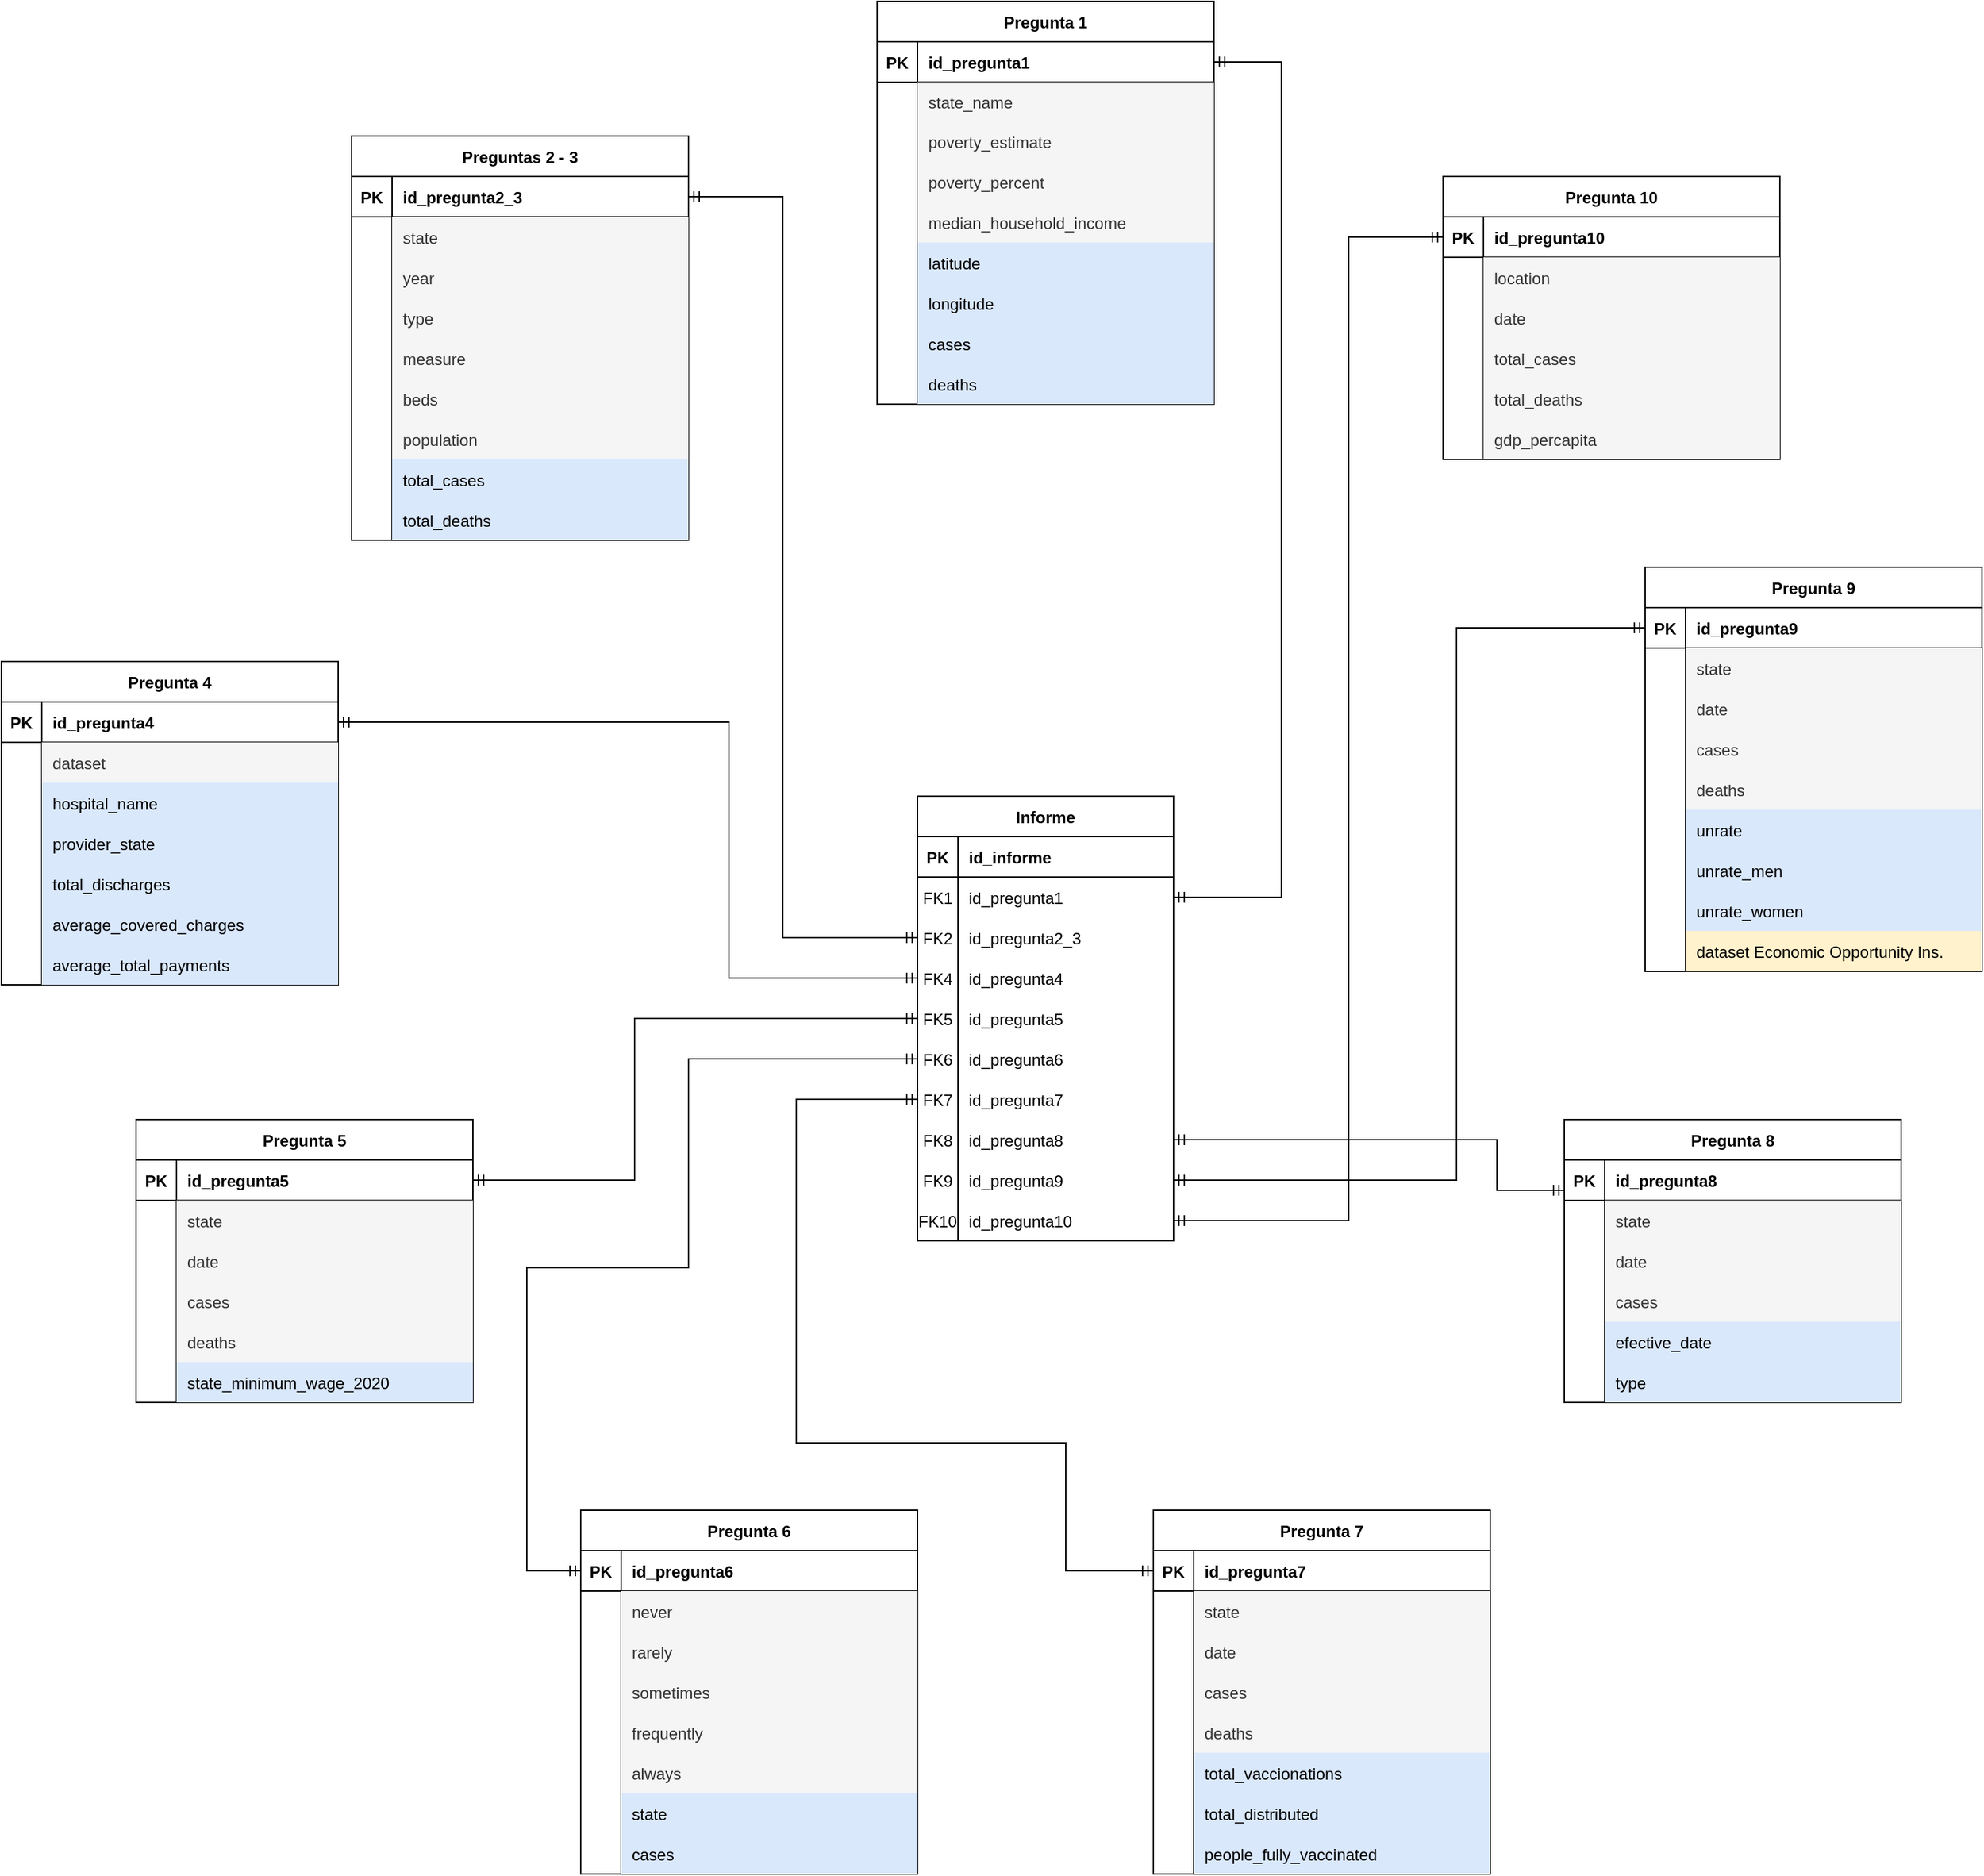 <mxfile version="17.4.4" type="device"><diagram id="R2lEEEUBdFMjLlhIrx00" name="Page-1"><mxGraphModel dx="2476" dy="1090" grid="0" gridSize="10" guides="0" tooltips="1" connect="1" arrows="1" fold="1" page="0" pageScale="1" pageWidth="850" pageHeight="1100" background="#ffffff" math="0" shadow="0" extFonts="Permanent Marker^https://fonts.googleapis.com/css?family=Permanent+Marker"><root><mxCell id="0"/><mxCell id="1" parent="0"/><mxCell id="C-vyLk0tnHw3VtMMgP7b-2" value="Informe" style="shape=table;startSize=30;container=1;collapsible=1;childLayout=tableLayout;fixedRows=1;rowLines=0;fontStyle=1;align=center;resizeLast=1;" parent="1" vertex="1"><mxGeometry x="850" y="750" width="190" height="330" as="geometry"/></mxCell><mxCell id="C-vyLk0tnHw3VtMMgP7b-3" value="" style="shape=partialRectangle;collapsible=0;dropTarget=0;pointerEvents=0;fillColor=none;points=[[0,0.5],[1,0.5]];portConstraint=eastwest;top=0;left=0;right=0;bottom=1;" parent="C-vyLk0tnHw3VtMMgP7b-2" vertex="1"><mxGeometry y="30" width="190" height="30" as="geometry"/></mxCell><mxCell id="C-vyLk0tnHw3VtMMgP7b-4" value="PK" style="shape=partialRectangle;overflow=hidden;connectable=0;fillColor=none;top=0;left=0;bottom=0;right=0;fontStyle=1;" parent="C-vyLk0tnHw3VtMMgP7b-3" vertex="1"><mxGeometry width="30" height="30" as="geometry"><mxRectangle width="30" height="30" as="alternateBounds"/></mxGeometry></mxCell><mxCell id="C-vyLk0tnHw3VtMMgP7b-5" value="id_informe" style="shape=partialRectangle;overflow=hidden;connectable=0;fillColor=none;top=0;left=0;bottom=0;right=0;align=left;spacingLeft=6;fontStyle=1;" parent="C-vyLk0tnHw3VtMMgP7b-3" vertex="1"><mxGeometry x="30" width="160" height="30" as="geometry"><mxRectangle width="160" height="30" as="alternateBounds"/></mxGeometry></mxCell><mxCell id="C-vyLk0tnHw3VtMMgP7b-6" value="" style="shape=partialRectangle;collapsible=0;dropTarget=0;pointerEvents=0;fillColor=none;points=[[0,0.5],[1,0.5]];portConstraint=eastwest;top=0;left=0;right=0;bottom=0;" parent="C-vyLk0tnHw3VtMMgP7b-2" vertex="1"><mxGeometry y="60" width="190" height="30" as="geometry"/></mxCell><mxCell id="C-vyLk0tnHw3VtMMgP7b-7" value="FK1" style="shape=partialRectangle;overflow=hidden;connectable=0;fillColor=none;top=0;left=0;bottom=0;right=0;" parent="C-vyLk0tnHw3VtMMgP7b-6" vertex="1"><mxGeometry width="30" height="30" as="geometry"><mxRectangle width="30" height="30" as="alternateBounds"/></mxGeometry></mxCell><mxCell id="C-vyLk0tnHw3VtMMgP7b-8" value="id_pregunta1" style="shape=partialRectangle;overflow=hidden;connectable=0;fillColor=none;top=0;left=0;bottom=0;right=0;align=left;spacingLeft=6;" parent="C-vyLk0tnHw3VtMMgP7b-6" vertex="1"><mxGeometry x="30" width="160" height="30" as="geometry"><mxRectangle width="160" height="30" as="alternateBounds"/></mxGeometry></mxCell><mxCell id="C-vyLk0tnHw3VtMMgP7b-9" value="" style="shape=partialRectangle;collapsible=0;dropTarget=0;pointerEvents=0;fillColor=none;points=[[0,0.5],[1,0.5]];portConstraint=eastwest;top=0;left=0;right=0;bottom=0;" parent="C-vyLk0tnHw3VtMMgP7b-2" vertex="1"><mxGeometry y="90" width="190" height="30" as="geometry"/></mxCell><mxCell id="C-vyLk0tnHw3VtMMgP7b-10" value="FK2" style="shape=partialRectangle;overflow=hidden;connectable=0;fillColor=none;top=0;left=0;bottom=0;right=0;" parent="C-vyLk0tnHw3VtMMgP7b-9" vertex="1"><mxGeometry width="30" height="30" as="geometry"><mxRectangle width="30" height="30" as="alternateBounds"/></mxGeometry></mxCell><mxCell id="C-vyLk0tnHw3VtMMgP7b-11" value="id_pregunta2_3" style="shape=partialRectangle;overflow=hidden;connectable=0;fillColor=none;top=0;left=0;bottom=0;right=0;align=left;spacingLeft=6;" parent="C-vyLk0tnHw3VtMMgP7b-9" vertex="1"><mxGeometry x="30" width="160" height="30" as="geometry"><mxRectangle width="160" height="30" as="alternateBounds"/></mxGeometry></mxCell><mxCell id="QdE4Fzt5THLgijfc_d1H-75" style="shape=partialRectangle;collapsible=0;dropTarget=0;pointerEvents=0;fillColor=none;points=[[0,0.5],[1,0.5]];portConstraint=eastwest;top=0;left=0;right=0;bottom=0;" parent="C-vyLk0tnHw3VtMMgP7b-2" vertex="1"><mxGeometry y="120" width="190" height="30" as="geometry"/></mxCell><mxCell id="QdE4Fzt5THLgijfc_d1H-76" value="FK4" style="shape=partialRectangle;overflow=hidden;connectable=0;fillColor=none;top=0;left=0;bottom=0;right=0;" parent="QdE4Fzt5THLgijfc_d1H-75" vertex="1"><mxGeometry width="30" height="30" as="geometry"><mxRectangle width="30" height="30" as="alternateBounds"/></mxGeometry></mxCell><mxCell id="QdE4Fzt5THLgijfc_d1H-77" value="id_pregunta4" style="shape=partialRectangle;overflow=hidden;connectable=0;fillColor=none;top=0;left=0;bottom=0;right=0;align=left;spacingLeft=6;" parent="QdE4Fzt5THLgijfc_d1H-75" vertex="1"><mxGeometry x="30" width="160" height="30" as="geometry"><mxRectangle width="160" height="30" as="alternateBounds"/></mxGeometry></mxCell><mxCell id="QdE4Fzt5THLgijfc_d1H-72" style="shape=partialRectangle;collapsible=0;dropTarget=0;pointerEvents=0;fillColor=none;points=[[0,0.5],[1,0.5]];portConstraint=eastwest;top=0;left=0;right=0;bottom=0;" parent="C-vyLk0tnHw3VtMMgP7b-2" vertex="1"><mxGeometry y="150" width="190" height="30" as="geometry"/></mxCell><mxCell id="QdE4Fzt5THLgijfc_d1H-73" value="FK5" style="shape=partialRectangle;overflow=hidden;connectable=0;fillColor=none;top=0;left=0;bottom=0;right=0;" parent="QdE4Fzt5THLgijfc_d1H-72" vertex="1"><mxGeometry width="30" height="30" as="geometry"><mxRectangle width="30" height="30" as="alternateBounds"/></mxGeometry></mxCell><mxCell id="QdE4Fzt5THLgijfc_d1H-74" value="id_pregunta5" style="shape=partialRectangle;overflow=hidden;connectable=0;fillColor=none;top=0;left=0;bottom=0;right=0;align=left;spacingLeft=6;" parent="QdE4Fzt5THLgijfc_d1H-72" vertex="1"><mxGeometry x="30" width="160" height="30" as="geometry"><mxRectangle width="160" height="30" as="alternateBounds"/></mxGeometry></mxCell><mxCell id="QdE4Fzt5THLgijfc_d1H-69" style="shape=partialRectangle;collapsible=0;dropTarget=0;pointerEvents=0;fillColor=none;points=[[0,0.5],[1,0.5]];portConstraint=eastwest;top=0;left=0;right=0;bottom=0;" parent="C-vyLk0tnHw3VtMMgP7b-2" vertex="1"><mxGeometry y="180" width="190" height="30" as="geometry"/></mxCell><mxCell id="QdE4Fzt5THLgijfc_d1H-70" value="FK6" style="shape=partialRectangle;overflow=hidden;connectable=0;fillColor=none;top=0;left=0;bottom=0;right=0;" parent="QdE4Fzt5THLgijfc_d1H-69" vertex="1"><mxGeometry width="30" height="30" as="geometry"><mxRectangle width="30" height="30" as="alternateBounds"/></mxGeometry></mxCell><mxCell id="QdE4Fzt5THLgijfc_d1H-71" value="id_pregunta6" style="shape=partialRectangle;overflow=hidden;connectable=0;fillColor=none;top=0;left=0;bottom=0;right=0;align=left;spacingLeft=6;" parent="QdE4Fzt5THLgijfc_d1H-69" vertex="1"><mxGeometry x="30" width="160" height="30" as="geometry"><mxRectangle width="160" height="30" as="alternateBounds"/></mxGeometry></mxCell><mxCell id="QdE4Fzt5THLgijfc_d1H-66" style="shape=partialRectangle;collapsible=0;dropTarget=0;pointerEvents=0;fillColor=none;points=[[0,0.5],[1,0.5]];portConstraint=eastwest;top=0;left=0;right=0;bottom=0;" parent="C-vyLk0tnHw3VtMMgP7b-2" vertex="1"><mxGeometry y="210" width="190" height="30" as="geometry"/></mxCell><mxCell id="QdE4Fzt5THLgijfc_d1H-67" value="FK7" style="shape=partialRectangle;overflow=hidden;connectable=0;fillColor=none;top=0;left=0;bottom=0;right=0;" parent="QdE4Fzt5THLgijfc_d1H-66" vertex="1"><mxGeometry width="30" height="30" as="geometry"><mxRectangle width="30" height="30" as="alternateBounds"/></mxGeometry></mxCell><mxCell id="QdE4Fzt5THLgijfc_d1H-68" value="id_pregunta7" style="shape=partialRectangle;overflow=hidden;connectable=0;fillColor=none;top=0;left=0;bottom=0;right=0;align=left;spacingLeft=6;" parent="QdE4Fzt5THLgijfc_d1H-66" vertex="1"><mxGeometry x="30" width="160" height="30" as="geometry"><mxRectangle width="160" height="30" as="alternateBounds"/></mxGeometry></mxCell><mxCell id="QdE4Fzt5THLgijfc_d1H-63" style="shape=partialRectangle;collapsible=0;dropTarget=0;pointerEvents=0;fillColor=none;points=[[0,0.5],[1,0.5]];portConstraint=eastwest;top=0;left=0;right=0;bottom=0;" parent="C-vyLk0tnHw3VtMMgP7b-2" vertex="1"><mxGeometry y="240" width="190" height="30" as="geometry"/></mxCell><mxCell id="QdE4Fzt5THLgijfc_d1H-64" value="FK8" style="shape=partialRectangle;overflow=hidden;connectable=0;fillColor=none;top=0;left=0;bottom=0;right=0;" parent="QdE4Fzt5THLgijfc_d1H-63" vertex="1"><mxGeometry width="30" height="30" as="geometry"><mxRectangle width="30" height="30" as="alternateBounds"/></mxGeometry></mxCell><mxCell id="QdE4Fzt5THLgijfc_d1H-65" value="id_pregunta8" style="shape=partialRectangle;overflow=hidden;connectable=0;fillColor=none;top=0;left=0;bottom=0;right=0;align=left;spacingLeft=6;" parent="QdE4Fzt5THLgijfc_d1H-63" vertex="1"><mxGeometry x="30" width="160" height="30" as="geometry"><mxRectangle width="160" height="30" as="alternateBounds"/></mxGeometry></mxCell><mxCell id="QdE4Fzt5THLgijfc_d1H-60" style="shape=partialRectangle;collapsible=0;dropTarget=0;pointerEvents=0;fillColor=none;points=[[0,0.5],[1,0.5]];portConstraint=eastwest;top=0;left=0;right=0;bottom=0;" parent="C-vyLk0tnHw3VtMMgP7b-2" vertex="1"><mxGeometry y="270" width="190" height="30" as="geometry"/></mxCell><mxCell id="QdE4Fzt5THLgijfc_d1H-61" value="FK9" style="shape=partialRectangle;overflow=hidden;connectable=0;fillColor=none;top=0;left=0;bottom=0;right=0;" parent="QdE4Fzt5THLgijfc_d1H-60" vertex="1"><mxGeometry width="30" height="30" as="geometry"><mxRectangle width="30" height="30" as="alternateBounds"/></mxGeometry></mxCell><mxCell id="QdE4Fzt5THLgijfc_d1H-62" value="id_pregunta9" style="shape=partialRectangle;overflow=hidden;connectable=0;fillColor=none;top=0;left=0;bottom=0;right=0;align=left;spacingLeft=6;" parent="QdE4Fzt5THLgijfc_d1H-60" vertex="1"><mxGeometry x="30" width="160" height="30" as="geometry"><mxRectangle width="160" height="30" as="alternateBounds"/></mxGeometry></mxCell><mxCell id="QdE4Fzt5THLgijfc_d1H-57" style="shape=partialRectangle;collapsible=0;dropTarget=0;pointerEvents=0;fillColor=none;points=[[0,0.5],[1,0.5]];portConstraint=eastwest;top=0;left=0;right=0;bottom=0;" parent="C-vyLk0tnHw3VtMMgP7b-2" vertex="1"><mxGeometry y="300" width="190" height="30" as="geometry"/></mxCell><mxCell id="QdE4Fzt5THLgijfc_d1H-58" value="FK10" style="shape=partialRectangle;overflow=hidden;connectable=0;fillColor=none;top=0;left=0;bottom=0;right=0;" parent="QdE4Fzt5THLgijfc_d1H-57" vertex="1"><mxGeometry width="30" height="30" as="geometry"><mxRectangle width="30" height="30" as="alternateBounds"/></mxGeometry></mxCell><mxCell id="QdE4Fzt5THLgijfc_d1H-59" value="id_pregunta10" style="shape=partialRectangle;overflow=hidden;connectable=0;fillColor=none;top=0;left=0;bottom=0;right=0;align=left;spacingLeft=6;" parent="QdE4Fzt5THLgijfc_d1H-57" vertex="1"><mxGeometry x="30" width="160" height="30" as="geometry"><mxRectangle width="160" height="30" as="alternateBounds"/></mxGeometry></mxCell><mxCell id="C-vyLk0tnHw3VtMMgP7b-23" value="Pregunta 1" style="shape=table;startSize=30;container=1;collapsible=1;childLayout=tableLayout;fixedRows=1;rowLines=0;fontStyle=1;align=center;resizeLast=1;" parent="1" vertex="1"><mxGeometry x="820" y="160" width="250" height="299" as="geometry"/></mxCell><mxCell id="C-vyLk0tnHw3VtMMgP7b-24" value="" style="shape=partialRectangle;collapsible=0;dropTarget=0;pointerEvents=0;fillColor=none;points=[[0,0.5],[1,0.5]];portConstraint=eastwest;top=0;left=0;right=0;bottom=1;" parent="C-vyLk0tnHw3VtMMgP7b-23" vertex="1"><mxGeometry y="30" width="250" height="30" as="geometry"/></mxCell><mxCell id="C-vyLk0tnHw3VtMMgP7b-25" value="PK" style="shape=partialRectangle;overflow=hidden;connectable=0;fillColor=none;top=0;left=0;bottom=0;right=0;fontStyle=1;" parent="C-vyLk0tnHw3VtMMgP7b-24" vertex="1"><mxGeometry width="30" height="30" as="geometry"><mxRectangle width="30" height="30" as="alternateBounds"/></mxGeometry></mxCell><mxCell id="C-vyLk0tnHw3VtMMgP7b-26" value="id_pregunta1" style="shape=partialRectangle;overflow=hidden;connectable=0;fillColor=none;top=0;left=0;bottom=0;right=0;align=left;spacingLeft=6;fontStyle=1;" parent="C-vyLk0tnHw3VtMMgP7b-24" vertex="1"><mxGeometry x="30" width="220" height="30" as="geometry"><mxRectangle width="220" height="30" as="alternateBounds"/></mxGeometry></mxCell><mxCell id="C-vyLk0tnHw3VtMMgP7b-27" value="" style="shape=partialRectangle;collapsible=0;dropTarget=0;pointerEvents=0;fillColor=none;points=[[0,0.5],[1,0.5]];portConstraint=eastwest;top=0;left=0;right=0;bottom=0;" parent="C-vyLk0tnHw3VtMMgP7b-23" vertex="1"><mxGeometry y="60" width="250" height="29" as="geometry"/></mxCell><mxCell id="C-vyLk0tnHw3VtMMgP7b-28" value="" style="shape=partialRectangle;overflow=hidden;connectable=0;fillColor=none;top=0;left=0;bottom=0;right=0;" parent="C-vyLk0tnHw3VtMMgP7b-27" vertex="1"><mxGeometry width="30" height="29" as="geometry"><mxRectangle width="30" height="29" as="alternateBounds"/></mxGeometry></mxCell><mxCell id="C-vyLk0tnHw3VtMMgP7b-29" value="state_name" style="shape=partialRectangle;overflow=hidden;connectable=0;fillColor=#f5f5f5;top=0;left=0;bottom=0;right=0;align=left;spacingLeft=6;strokeColor=#666666;fontColor=#333333;" parent="C-vyLk0tnHw3VtMMgP7b-27" vertex="1"><mxGeometry x="30" width="220" height="29" as="geometry"><mxRectangle width="220" height="29" as="alternateBounds"/></mxGeometry></mxCell><mxCell id="nZkQ1V4L13qcDpV10QoJ-7" style="shape=partialRectangle;collapsible=0;dropTarget=0;pointerEvents=0;fillColor=none;points=[[0,0.5],[1,0.5]];portConstraint=eastwest;top=0;left=0;right=0;bottom=0;" vertex="1" parent="C-vyLk0tnHw3VtMMgP7b-23"><mxGeometry y="89" width="250" height="30" as="geometry"/></mxCell><mxCell id="nZkQ1V4L13qcDpV10QoJ-8" style="shape=partialRectangle;overflow=hidden;connectable=0;fillColor=none;top=0;left=0;bottom=0;right=0;" vertex="1" parent="nZkQ1V4L13qcDpV10QoJ-7"><mxGeometry width="30" height="30" as="geometry"><mxRectangle width="30" height="30" as="alternateBounds"/></mxGeometry></mxCell><mxCell id="nZkQ1V4L13qcDpV10QoJ-9" value="poverty_estimate" style="shape=partialRectangle;overflow=hidden;connectable=0;fillColor=#f5f5f5;top=0;left=0;bottom=0;right=0;align=left;spacingLeft=6;strokeColor=#666666;fontColor=#333333;" vertex="1" parent="nZkQ1V4L13qcDpV10QoJ-7"><mxGeometry x="30" width="220" height="30" as="geometry"><mxRectangle width="220" height="30" as="alternateBounds"/></mxGeometry></mxCell><mxCell id="nZkQ1V4L13qcDpV10QoJ-4" style="shape=partialRectangle;collapsible=0;dropTarget=0;pointerEvents=0;fillColor=none;points=[[0,0.5],[1,0.5]];portConstraint=eastwest;top=0;left=0;right=0;bottom=0;" vertex="1" parent="C-vyLk0tnHw3VtMMgP7b-23"><mxGeometry y="119" width="250" height="30" as="geometry"/></mxCell><mxCell id="nZkQ1V4L13qcDpV10QoJ-5" style="shape=partialRectangle;overflow=hidden;connectable=0;fillColor=none;top=0;left=0;bottom=0;right=0;" vertex="1" parent="nZkQ1V4L13qcDpV10QoJ-4"><mxGeometry width="30" height="30" as="geometry"><mxRectangle width="30" height="30" as="alternateBounds"/></mxGeometry></mxCell><mxCell id="nZkQ1V4L13qcDpV10QoJ-6" value="poverty_percent" style="shape=partialRectangle;overflow=hidden;connectable=0;fillColor=#f5f5f5;top=0;left=0;bottom=0;right=0;align=left;spacingLeft=6;strokeColor=#666666;fontColor=#333333;" vertex="1" parent="nZkQ1V4L13qcDpV10QoJ-4"><mxGeometry x="30" width="220" height="30" as="geometry"><mxRectangle width="220" height="30" as="alternateBounds"/></mxGeometry></mxCell><mxCell id="nZkQ1V4L13qcDpV10QoJ-13" style="shape=partialRectangle;collapsible=0;dropTarget=0;pointerEvents=0;fillColor=none;points=[[0,0.5],[1,0.5]];portConstraint=eastwest;top=0;left=0;right=0;bottom=0;" vertex="1" parent="C-vyLk0tnHw3VtMMgP7b-23"><mxGeometry y="149" width="250" height="30" as="geometry"/></mxCell><mxCell id="nZkQ1V4L13qcDpV10QoJ-14" style="shape=partialRectangle;overflow=hidden;connectable=0;fillColor=none;top=0;left=0;bottom=0;right=0;" vertex="1" parent="nZkQ1V4L13qcDpV10QoJ-13"><mxGeometry width="30" height="30" as="geometry"><mxRectangle width="30" height="30" as="alternateBounds"/></mxGeometry></mxCell><mxCell id="nZkQ1V4L13qcDpV10QoJ-15" value="median_household_income" style="shape=partialRectangle;overflow=hidden;connectable=0;fillColor=#f5f5f5;top=0;left=0;bottom=0;right=0;align=left;spacingLeft=6;strokeColor=#666666;fontColor=#333333;" vertex="1" parent="nZkQ1V4L13qcDpV10QoJ-13"><mxGeometry x="30" width="220" height="30" as="geometry"><mxRectangle width="220" height="30" as="alternateBounds"/></mxGeometry></mxCell><mxCell id="nZkQ1V4L13qcDpV10QoJ-25" style="shape=partialRectangle;collapsible=0;dropTarget=0;pointerEvents=0;fillColor=none;points=[[0,0.5],[1,0.5]];portConstraint=eastwest;top=0;left=0;right=0;bottom=0;" vertex="1" parent="C-vyLk0tnHw3VtMMgP7b-23"><mxGeometry y="179" width="250" height="30" as="geometry"/></mxCell><mxCell id="nZkQ1V4L13qcDpV10QoJ-26" style="shape=partialRectangle;overflow=hidden;connectable=0;fillColor=none;top=0;left=0;bottom=0;right=0;" vertex="1" parent="nZkQ1V4L13qcDpV10QoJ-25"><mxGeometry width="30" height="30" as="geometry"><mxRectangle width="30" height="30" as="alternateBounds"/></mxGeometry></mxCell><mxCell id="nZkQ1V4L13qcDpV10QoJ-27" value="latitude" style="shape=partialRectangle;overflow=hidden;connectable=0;fillColor=#dae8fc;top=0;left=0;bottom=0;right=0;align=left;spacingLeft=6;strokeColor=#6c8ebf;" vertex="1" parent="nZkQ1V4L13qcDpV10QoJ-25"><mxGeometry x="30" width="220" height="30" as="geometry"><mxRectangle width="220" height="30" as="alternateBounds"/></mxGeometry></mxCell><mxCell id="nZkQ1V4L13qcDpV10QoJ-269" style="shape=partialRectangle;collapsible=0;dropTarget=0;pointerEvents=0;fillColor=none;points=[[0,0.5],[1,0.5]];portConstraint=eastwest;top=0;left=0;right=0;bottom=0;" vertex="1" parent="C-vyLk0tnHw3VtMMgP7b-23"><mxGeometry y="209" width="250" height="30" as="geometry"/></mxCell><mxCell id="nZkQ1V4L13qcDpV10QoJ-270" style="shape=partialRectangle;overflow=hidden;connectable=0;fillColor=none;top=0;left=0;bottom=0;right=0;" vertex="1" parent="nZkQ1V4L13qcDpV10QoJ-269"><mxGeometry width="30" height="30" as="geometry"><mxRectangle width="30" height="30" as="alternateBounds"/></mxGeometry></mxCell><mxCell id="nZkQ1V4L13qcDpV10QoJ-271" value="longitude" style="shape=partialRectangle;overflow=hidden;connectable=0;fillColor=#dae8fc;top=0;left=0;bottom=0;right=0;align=left;spacingLeft=6;strokeColor=#6c8ebf;" vertex="1" parent="nZkQ1V4L13qcDpV10QoJ-269"><mxGeometry x="30" width="220" height="30" as="geometry"><mxRectangle width="220" height="30" as="alternateBounds"/></mxGeometry></mxCell><mxCell id="nZkQ1V4L13qcDpV10QoJ-28" style="shape=partialRectangle;collapsible=0;dropTarget=0;pointerEvents=0;fillColor=none;points=[[0,0.5],[1,0.5]];portConstraint=eastwest;top=0;left=0;right=0;bottom=0;" vertex="1" parent="C-vyLk0tnHw3VtMMgP7b-23"><mxGeometry y="239" width="250" height="30" as="geometry"/></mxCell><mxCell id="nZkQ1V4L13qcDpV10QoJ-29" style="shape=partialRectangle;overflow=hidden;connectable=0;fillColor=none;top=0;left=0;bottom=0;right=0;" vertex="1" parent="nZkQ1V4L13qcDpV10QoJ-28"><mxGeometry width="30" height="30" as="geometry"><mxRectangle width="30" height="30" as="alternateBounds"/></mxGeometry></mxCell><mxCell id="nZkQ1V4L13qcDpV10QoJ-30" value="cases" style="shape=partialRectangle;overflow=hidden;connectable=0;fillColor=#dae8fc;top=0;left=0;bottom=0;right=0;align=left;spacingLeft=6;strokeColor=#6c8ebf;" vertex="1" parent="nZkQ1V4L13qcDpV10QoJ-28"><mxGeometry x="30" width="220" height="30" as="geometry"><mxRectangle width="220" height="30" as="alternateBounds"/></mxGeometry></mxCell><mxCell id="nZkQ1V4L13qcDpV10QoJ-31" style="shape=partialRectangle;collapsible=0;dropTarget=0;pointerEvents=0;fillColor=none;points=[[0,0.5],[1,0.5]];portConstraint=eastwest;top=0;left=0;right=0;bottom=0;" vertex="1" parent="C-vyLk0tnHw3VtMMgP7b-23"><mxGeometry y="269" width="250" height="30" as="geometry"/></mxCell><mxCell id="nZkQ1V4L13qcDpV10QoJ-32" style="shape=partialRectangle;overflow=hidden;connectable=0;fillColor=none;top=0;left=0;bottom=0;right=0;" vertex="1" parent="nZkQ1V4L13qcDpV10QoJ-31"><mxGeometry width="30" height="30" as="geometry"><mxRectangle width="30" height="30" as="alternateBounds"/></mxGeometry></mxCell><mxCell id="nZkQ1V4L13qcDpV10QoJ-33" value="deaths" style="shape=partialRectangle;overflow=hidden;connectable=0;fillColor=#dae8fc;top=0;left=0;bottom=0;right=0;align=left;spacingLeft=6;strokeColor=#6c8ebf;" vertex="1" parent="nZkQ1V4L13qcDpV10QoJ-31"><mxGeometry x="30" width="220" height="30" as="geometry"><mxRectangle width="220" height="30" as="alternateBounds"/></mxGeometry></mxCell><mxCell id="nZkQ1V4L13qcDpV10QoJ-3" value="" style="edgeStyle=orthogonalEdgeStyle;fontSize=12;html=1;endArrow=ERmandOne;startArrow=ERmandOne;rounded=0;exitX=1;exitY=0.5;exitDx=0;exitDy=0;elbow=vertical;entryX=1;entryY=0.5;entryDx=0;entryDy=0;" edge="1" parent="1" source="C-vyLk0tnHw3VtMMgP7b-24" target="C-vyLk0tnHw3VtMMgP7b-6"><mxGeometry width="100" height="100" relative="1" as="geometry"><mxPoint x="150" y="375" as="sourcePoint"/><mxPoint x="1050" y="825" as="targetPoint"/><Array as="points"><mxPoint x="1120" y="205"/><mxPoint x="1120" y="825"/></Array></mxGeometry></mxCell><mxCell id="nZkQ1V4L13qcDpV10QoJ-34" value="Preguntas 2 - 3" style="shape=table;startSize=30;container=1;collapsible=1;childLayout=tableLayout;fixedRows=1;rowLines=0;fontStyle=1;align=center;resizeLast=1;" vertex="1" parent="1"><mxGeometry x="430" y="260" width="250" height="300" as="geometry"/></mxCell><mxCell id="nZkQ1V4L13qcDpV10QoJ-35" value="" style="shape=partialRectangle;collapsible=0;dropTarget=0;pointerEvents=0;fillColor=none;points=[[0,0.5],[1,0.5]];portConstraint=eastwest;top=0;left=0;right=0;bottom=1;" vertex="1" parent="nZkQ1V4L13qcDpV10QoJ-34"><mxGeometry y="30" width="250" height="30" as="geometry"/></mxCell><mxCell id="nZkQ1V4L13qcDpV10QoJ-36" value="PK" style="shape=partialRectangle;overflow=hidden;connectable=0;fillColor=none;top=0;left=0;bottom=0;right=0;fontStyle=1;" vertex="1" parent="nZkQ1V4L13qcDpV10QoJ-35"><mxGeometry width="30" height="30" as="geometry"><mxRectangle width="30" height="30" as="alternateBounds"/></mxGeometry></mxCell><mxCell id="nZkQ1V4L13qcDpV10QoJ-37" value="id_pregunta2_3" style="shape=partialRectangle;overflow=hidden;connectable=0;fillColor=none;top=0;left=0;bottom=0;right=0;align=left;spacingLeft=6;fontStyle=1;" vertex="1" parent="nZkQ1V4L13qcDpV10QoJ-35"><mxGeometry x="30" width="220" height="30" as="geometry"><mxRectangle width="220" height="30" as="alternateBounds"/></mxGeometry></mxCell><mxCell id="nZkQ1V4L13qcDpV10QoJ-38" value="" style="shape=partialRectangle;collapsible=0;dropTarget=0;pointerEvents=0;fillColor=none;points=[[0,0.5],[1,0.5]];portConstraint=eastwest;top=0;left=0;right=0;bottom=0;" vertex="1" parent="nZkQ1V4L13qcDpV10QoJ-34"><mxGeometry y="60" width="250" height="30" as="geometry"/></mxCell><mxCell id="nZkQ1V4L13qcDpV10QoJ-39" value="" style="shape=partialRectangle;overflow=hidden;connectable=0;fillColor=none;top=0;left=0;bottom=0;right=0;" vertex="1" parent="nZkQ1V4L13qcDpV10QoJ-38"><mxGeometry width="30" height="30" as="geometry"><mxRectangle width="30" height="30" as="alternateBounds"/></mxGeometry></mxCell><mxCell id="nZkQ1V4L13qcDpV10QoJ-40" value="state" style="shape=partialRectangle;overflow=hidden;connectable=0;fillColor=#f5f5f5;top=0;left=0;bottom=0;right=0;align=left;spacingLeft=6;strokeColor=#666666;fontColor=#333333;" vertex="1" parent="nZkQ1V4L13qcDpV10QoJ-38"><mxGeometry x="30" width="220" height="30" as="geometry"><mxRectangle width="220" height="30" as="alternateBounds"/></mxGeometry></mxCell><mxCell id="nZkQ1V4L13qcDpV10QoJ-68" style="shape=partialRectangle;collapsible=0;dropTarget=0;pointerEvents=0;fillColor=none;points=[[0,0.5],[1,0.5]];portConstraint=eastwest;top=0;left=0;right=0;bottom=0;" vertex="1" parent="nZkQ1V4L13qcDpV10QoJ-34"><mxGeometry y="90" width="250" height="30" as="geometry"/></mxCell><mxCell id="nZkQ1V4L13qcDpV10QoJ-69" style="shape=partialRectangle;overflow=hidden;connectable=0;fillColor=none;top=0;left=0;bottom=0;right=0;" vertex="1" parent="nZkQ1V4L13qcDpV10QoJ-68"><mxGeometry width="30" height="30" as="geometry"><mxRectangle width="30" height="30" as="alternateBounds"/></mxGeometry></mxCell><mxCell id="nZkQ1V4L13qcDpV10QoJ-70" value="year" style="shape=partialRectangle;overflow=hidden;connectable=0;fillColor=#f5f5f5;top=0;left=0;bottom=0;right=0;align=left;spacingLeft=6;strokeColor=#666666;fontColor=#333333;" vertex="1" parent="nZkQ1V4L13qcDpV10QoJ-68"><mxGeometry x="30" width="220" height="30" as="geometry"><mxRectangle width="220" height="30" as="alternateBounds"/></mxGeometry></mxCell><mxCell id="nZkQ1V4L13qcDpV10QoJ-41" style="shape=partialRectangle;collapsible=0;dropTarget=0;pointerEvents=0;fillColor=none;points=[[0,0.5],[1,0.5]];portConstraint=eastwest;top=0;left=0;right=0;bottom=0;" vertex="1" parent="nZkQ1V4L13qcDpV10QoJ-34"><mxGeometry y="120" width="250" height="30" as="geometry"/></mxCell><mxCell id="nZkQ1V4L13qcDpV10QoJ-42" style="shape=partialRectangle;overflow=hidden;connectable=0;fillColor=none;top=0;left=0;bottom=0;right=0;" vertex="1" parent="nZkQ1V4L13qcDpV10QoJ-41"><mxGeometry width="30" height="30" as="geometry"><mxRectangle width="30" height="30" as="alternateBounds"/></mxGeometry></mxCell><mxCell id="nZkQ1V4L13qcDpV10QoJ-43" value="type" style="shape=partialRectangle;overflow=hidden;connectable=0;fillColor=#f5f5f5;top=0;left=0;bottom=0;right=0;align=left;spacingLeft=6;strokeColor=#666666;fontColor=#333333;" vertex="1" parent="nZkQ1V4L13qcDpV10QoJ-41"><mxGeometry x="30" width="220" height="30" as="geometry"><mxRectangle width="220" height="30" as="alternateBounds"/></mxGeometry></mxCell><mxCell id="nZkQ1V4L13qcDpV10QoJ-44" style="shape=partialRectangle;collapsible=0;dropTarget=0;pointerEvents=0;fillColor=none;points=[[0,0.5],[1,0.5]];portConstraint=eastwest;top=0;left=0;right=0;bottom=0;" vertex="1" parent="nZkQ1V4L13qcDpV10QoJ-34"><mxGeometry y="150" width="250" height="30" as="geometry"/></mxCell><mxCell id="nZkQ1V4L13qcDpV10QoJ-45" style="shape=partialRectangle;overflow=hidden;connectable=0;fillColor=none;top=0;left=0;bottom=0;right=0;" vertex="1" parent="nZkQ1V4L13qcDpV10QoJ-44"><mxGeometry width="30" height="30" as="geometry"><mxRectangle width="30" height="30" as="alternateBounds"/></mxGeometry></mxCell><mxCell id="nZkQ1V4L13qcDpV10QoJ-46" value="measure" style="shape=partialRectangle;overflow=hidden;connectable=0;fillColor=#f5f5f5;top=0;left=0;bottom=0;right=0;align=left;spacingLeft=6;strokeColor=#666666;fontColor=#333333;" vertex="1" parent="nZkQ1V4L13qcDpV10QoJ-44"><mxGeometry x="30" width="220" height="30" as="geometry"><mxRectangle width="220" height="30" as="alternateBounds"/></mxGeometry></mxCell><mxCell id="nZkQ1V4L13qcDpV10QoJ-47" style="shape=partialRectangle;collapsible=0;dropTarget=0;pointerEvents=0;fillColor=none;points=[[0,0.5],[1,0.5]];portConstraint=eastwest;top=0;left=0;right=0;bottom=0;" vertex="1" parent="nZkQ1V4L13qcDpV10QoJ-34"><mxGeometry y="180" width="250" height="30" as="geometry"/></mxCell><mxCell id="nZkQ1V4L13qcDpV10QoJ-48" style="shape=partialRectangle;overflow=hidden;connectable=0;fillColor=none;top=0;left=0;bottom=0;right=0;" vertex="1" parent="nZkQ1V4L13qcDpV10QoJ-47"><mxGeometry width="30" height="30" as="geometry"><mxRectangle width="30" height="30" as="alternateBounds"/></mxGeometry></mxCell><mxCell id="nZkQ1V4L13qcDpV10QoJ-49" value="beds" style="shape=partialRectangle;overflow=hidden;connectable=0;fillColor=#f5f5f5;top=0;left=0;bottom=0;right=0;align=left;spacingLeft=6;strokeColor=#666666;fontColor=#333333;" vertex="1" parent="nZkQ1V4L13qcDpV10QoJ-47"><mxGeometry x="30" width="220" height="30" as="geometry"><mxRectangle width="220" height="30" as="alternateBounds"/></mxGeometry></mxCell><mxCell id="nZkQ1V4L13qcDpV10QoJ-50" style="shape=partialRectangle;collapsible=0;dropTarget=0;pointerEvents=0;fillColor=none;points=[[0,0.5],[1,0.5]];portConstraint=eastwest;top=0;left=0;right=0;bottom=0;" vertex="1" parent="nZkQ1V4L13qcDpV10QoJ-34"><mxGeometry y="210" width="250" height="30" as="geometry"/></mxCell><mxCell id="nZkQ1V4L13qcDpV10QoJ-51" style="shape=partialRectangle;overflow=hidden;connectable=0;fillColor=none;top=0;left=0;bottom=0;right=0;" vertex="1" parent="nZkQ1V4L13qcDpV10QoJ-50"><mxGeometry width="30" height="30" as="geometry"><mxRectangle width="30" height="30" as="alternateBounds"/></mxGeometry></mxCell><mxCell id="nZkQ1V4L13qcDpV10QoJ-52" value="population" style="shape=partialRectangle;overflow=hidden;connectable=0;fillColor=#f5f5f5;top=0;left=0;bottom=0;right=0;align=left;spacingLeft=6;strokeColor=#666666;fontColor=#333333;" vertex="1" parent="nZkQ1V4L13qcDpV10QoJ-50"><mxGeometry x="30" width="220" height="30" as="geometry"><mxRectangle width="220" height="30" as="alternateBounds"/></mxGeometry></mxCell><mxCell id="nZkQ1V4L13qcDpV10QoJ-53" style="shape=partialRectangle;collapsible=0;dropTarget=0;pointerEvents=0;fillColor=none;points=[[0,0.5],[1,0.5]];portConstraint=eastwest;top=0;left=0;right=0;bottom=0;" vertex="1" parent="nZkQ1V4L13qcDpV10QoJ-34"><mxGeometry y="240" width="250" height="30" as="geometry"/></mxCell><mxCell id="nZkQ1V4L13qcDpV10QoJ-54" style="shape=partialRectangle;overflow=hidden;connectable=0;fillColor=none;top=0;left=0;bottom=0;right=0;" vertex="1" parent="nZkQ1V4L13qcDpV10QoJ-53"><mxGeometry width="30" height="30" as="geometry"><mxRectangle width="30" height="30" as="alternateBounds"/></mxGeometry></mxCell><mxCell id="nZkQ1V4L13qcDpV10QoJ-55" value="total_cases" style="shape=partialRectangle;overflow=hidden;connectable=0;fillColor=#dae8fc;top=0;left=0;bottom=0;right=0;align=left;spacingLeft=6;strokeColor=#6c8ebf;" vertex="1" parent="nZkQ1V4L13qcDpV10QoJ-53"><mxGeometry x="30" width="220" height="30" as="geometry"><mxRectangle width="220" height="30" as="alternateBounds"/></mxGeometry></mxCell><mxCell id="nZkQ1V4L13qcDpV10QoJ-56" style="shape=partialRectangle;collapsible=0;dropTarget=0;pointerEvents=0;fillColor=none;points=[[0,0.5],[1,0.5]];portConstraint=eastwest;top=0;left=0;right=0;bottom=0;" vertex="1" parent="nZkQ1V4L13qcDpV10QoJ-34"><mxGeometry y="270" width="250" height="30" as="geometry"/></mxCell><mxCell id="nZkQ1V4L13qcDpV10QoJ-57" style="shape=partialRectangle;overflow=hidden;connectable=0;fillColor=none;top=0;left=0;bottom=0;right=0;" vertex="1" parent="nZkQ1V4L13qcDpV10QoJ-56"><mxGeometry width="30" height="30" as="geometry"><mxRectangle width="30" height="30" as="alternateBounds"/></mxGeometry></mxCell><mxCell id="nZkQ1V4L13qcDpV10QoJ-58" value="total_deaths" style="shape=partialRectangle;overflow=hidden;connectable=0;fillColor=#dae8fc;top=0;left=0;bottom=0;right=0;align=left;spacingLeft=6;strokeColor=#6c8ebf;" vertex="1" parent="nZkQ1V4L13qcDpV10QoJ-56"><mxGeometry x="30" width="220" height="30" as="geometry"><mxRectangle width="220" height="30" as="alternateBounds"/></mxGeometry></mxCell><mxCell id="nZkQ1V4L13qcDpV10QoJ-71" value="Pregunta 4" style="shape=table;startSize=30;container=1;collapsible=1;childLayout=tableLayout;fixedRows=1;rowLines=0;fontStyle=1;align=center;resizeLast=1;" vertex="1" parent="1"><mxGeometry x="170" y="650" width="250" height="240" as="geometry"/></mxCell><mxCell id="nZkQ1V4L13qcDpV10QoJ-72" value="" style="shape=partialRectangle;collapsible=0;dropTarget=0;pointerEvents=0;fillColor=none;points=[[0,0.5],[1,0.5]];portConstraint=eastwest;top=0;left=0;right=0;bottom=1;" vertex="1" parent="nZkQ1V4L13qcDpV10QoJ-71"><mxGeometry y="30" width="250" height="30" as="geometry"/></mxCell><mxCell id="nZkQ1V4L13qcDpV10QoJ-73" value="PK" style="shape=partialRectangle;overflow=hidden;connectable=0;fillColor=none;top=0;left=0;bottom=0;right=0;fontStyle=1;" vertex="1" parent="nZkQ1V4L13qcDpV10QoJ-72"><mxGeometry width="30" height="30" as="geometry"><mxRectangle width="30" height="30" as="alternateBounds"/></mxGeometry></mxCell><mxCell id="nZkQ1V4L13qcDpV10QoJ-74" value="id_pregunta4" style="shape=partialRectangle;overflow=hidden;connectable=0;fillColor=none;top=0;left=0;bottom=0;right=0;align=left;spacingLeft=6;fontStyle=1;" vertex="1" parent="nZkQ1V4L13qcDpV10QoJ-72"><mxGeometry x="30" width="220" height="30" as="geometry"><mxRectangle width="220" height="30" as="alternateBounds"/></mxGeometry></mxCell><mxCell id="nZkQ1V4L13qcDpV10QoJ-75" value="" style="shape=partialRectangle;collapsible=0;dropTarget=0;pointerEvents=0;fillColor=none;points=[[0,0.5],[1,0.5]];portConstraint=eastwest;top=0;left=0;right=0;bottom=0;" vertex="1" parent="nZkQ1V4L13qcDpV10QoJ-71"><mxGeometry y="60" width="250" height="30" as="geometry"/></mxCell><mxCell id="nZkQ1V4L13qcDpV10QoJ-76" value="" style="shape=partialRectangle;overflow=hidden;connectable=0;fillColor=none;top=0;left=0;bottom=0;right=0;" vertex="1" parent="nZkQ1V4L13qcDpV10QoJ-75"><mxGeometry width="30" height="30" as="geometry"><mxRectangle width="30" height="30" as="alternateBounds"/></mxGeometry></mxCell><mxCell id="nZkQ1V4L13qcDpV10QoJ-77" value="dataset" style="shape=partialRectangle;overflow=hidden;connectable=0;fillColor=#f5f5f5;top=0;left=0;bottom=0;right=0;align=left;spacingLeft=6;strokeColor=#666666;fontColor=#333333;" vertex="1" parent="nZkQ1V4L13qcDpV10QoJ-75"><mxGeometry x="30" width="220" height="30" as="geometry"><mxRectangle width="220" height="30" as="alternateBounds"/></mxGeometry></mxCell><mxCell id="nZkQ1V4L13qcDpV10QoJ-78" style="shape=partialRectangle;collapsible=0;dropTarget=0;pointerEvents=0;fillColor=none;points=[[0,0.5],[1,0.5]];portConstraint=eastwest;top=0;left=0;right=0;bottom=0;" vertex="1" parent="nZkQ1V4L13qcDpV10QoJ-71"><mxGeometry y="90" width="250" height="30" as="geometry"/></mxCell><mxCell id="nZkQ1V4L13qcDpV10QoJ-79" style="shape=partialRectangle;overflow=hidden;connectable=0;fillColor=none;top=0;left=0;bottom=0;right=0;" vertex="1" parent="nZkQ1V4L13qcDpV10QoJ-78"><mxGeometry width="30" height="30" as="geometry"><mxRectangle width="30" height="30" as="alternateBounds"/></mxGeometry></mxCell><mxCell id="nZkQ1V4L13qcDpV10QoJ-80" value="hospital_name" style="shape=partialRectangle;overflow=hidden;connectable=0;fillColor=#dae8fc;top=0;left=0;bottom=0;right=0;align=left;spacingLeft=6;strokeColor=#6c8ebf;" vertex="1" parent="nZkQ1V4L13qcDpV10QoJ-78"><mxGeometry x="30" width="220" height="30" as="geometry"><mxRectangle width="220" height="30" as="alternateBounds"/></mxGeometry></mxCell><mxCell id="nZkQ1V4L13qcDpV10QoJ-81" style="shape=partialRectangle;collapsible=0;dropTarget=0;pointerEvents=0;fillColor=none;points=[[0,0.5],[1,0.5]];portConstraint=eastwest;top=0;left=0;right=0;bottom=0;" vertex="1" parent="nZkQ1V4L13qcDpV10QoJ-71"><mxGeometry y="120" width="250" height="30" as="geometry"/></mxCell><mxCell id="nZkQ1V4L13qcDpV10QoJ-82" style="shape=partialRectangle;overflow=hidden;connectable=0;fillColor=none;top=0;left=0;bottom=0;right=0;" vertex="1" parent="nZkQ1V4L13qcDpV10QoJ-81"><mxGeometry width="30" height="30" as="geometry"><mxRectangle width="30" height="30" as="alternateBounds"/></mxGeometry></mxCell><mxCell id="nZkQ1V4L13qcDpV10QoJ-83" value="provider_state" style="shape=partialRectangle;overflow=hidden;connectable=0;fillColor=#dae8fc;top=0;left=0;bottom=0;right=0;align=left;spacingLeft=6;strokeColor=#6c8ebf;" vertex="1" parent="nZkQ1V4L13qcDpV10QoJ-81"><mxGeometry x="30" width="220" height="30" as="geometry"><mxRectangle width="220" height="30" as="alternateBounds"/></mxGeometry></mxCell><mxCell id="nZkQ1V4L13qcDpV10QoJ-84" style="shape=partialRectangle;collapsible=0;dropTarget=0;pointerEvents=0;fillColor=none;points=[[0,0.5],[1,0.5]];portConstraint=eastwest;top=0;left=0;right=0;bottom=0;" vertex="1" parent="nZkQ1V4L13qcDpV10QoJ-71"><mxGeometry y="150" width="250" height="30" as="geometry"/></mxCell><mxCell id="nZkQ1V4L13qcDpV10QoJ-85" style="shape=partialRectangle;overflow=hidden;connectable=0;fillColor=none;top=0;left=0;bottom=0;right=0;" vertex="1" parent="nZkQ1V4L13qcDpV10QoJ-84"><mxGeometry width="30" height="30" as="geometry"><mxRectangle width="30" height="30" as="alternateBounds"/></mxGeometry></mxCell><mxCell id="nZkQ1V4L13qcDpV10QoJ-86" value="total_discharges" style="shape=partialRectangle;overflow=hidden;connectable=0;fillColor=#dae8fc;top=0;left=0;bottom=0;right=0;align=left;spacingLeft=6;strokeColor=#6c8ebf;" vertex="1" parent="nZkQ1V4L13qcDpV10QoJ-84"><mxGeometry x="30" width="220" height="30" as="geometry"><mxRectangle width="220" height="30" as="alternateBounds"/></mxGeometry></mxCell><mxCell id="nZkQ1V4L13qcDpV10QoJ-87" style="shape=partialRectangle;collapsible=0;dropTarget=0;pointerEvents=0;fillColor=none;points=[[0,0.5],[1,0.5]];portConstraint=eastwest;top=0;left=0;right=0;bottom=0;" vertex="1" parent="nZkQ1V4L13qcDpV10QoJ-71"><mxGeometry y="180" width="250" height="30" as="geometry"/></mxCell><mxCell id="nZkQ1V4L13qcDpV10QoJ-88" style="shape=partialRectangle;overflow=hidden;connectable=0;fillColor=none;top=0;left=0;bottom=0;right=0;" vertex="1" parent="nZkQ1V4L13qcDpV10QoJ-87"><mxGeometry width="30" height="30" as="geometry"><mxRectangle width="30" height="30" as="alternateBounds"/></mxGeometry></mxCell><mxCell id="nZkQ1V4L13qcDpV10QoJ-89" value="average_covered_charges" style="shape=partialRectangle;overflow=hidden;connectable=0;fillColor=#dae8fc;top=0;left=0;bottom=0;right=0;align=left;spacingLeft=6;strokeColor=#6c8ebf;" vertex="1" parent="nZkQ1V4L13qcDpV10QoJ-87"><mxGeometry x="30" width="220" height="30" as="geometry"><mxRectangle width="220" height="30" as="alternateBounds"/></mxGeometry></mxCell><mxCell id="nZkQ1V4L13qcDpV10QoJ-90" style="shape=partialRectangle;collapsible=0;dropTarget=0;pointerEvents=0;fillColor=none;points=[[0,0.5],[1,0.5]];portConstraint=eastwest;top=0;left=0;right=0;bottom=0;" vertex="1" parent="nZkQ1V4L13qcDpV10QoJ-71"><mxGeometry y="210" width="250" height="30" as="geometry"/></mxCell><mxCell id="nZkQ1V4L13qcDpV10QoJ-91" style="shape=partialRectangle;overflow=hidden;connectable=0;fillColor=none;top=0;left=0;bottom=0;right=0;" vertex="1" parent="nZkQ1V4L13qcDpV10QoJ-90"><mxGeometry width="30" height="30" as="geometry"><mxRectangle width="30" height="30" as="alternateBounds"/></mxGeometry></mxCell><mxCell id="nZkQ1V4L13qcDpV10QoJ-92" value="average_total_payments" style="shape=partialRectangle;overflow=hidden;connectable=0;fillColor=#dae8fc;top=0;left=0;bottom=0;right=0;align=left;spacingLeft=6;strokeColor=#6c8ebf;" vertex="1" parent="nZkQ1V4L13qcDpV10QoJ-90"><mxGeometry x="30" width="220" height="30" as="geometry"><mxRectangle width="220" height="30" as="alternateBounds"/></mxGeometry></mxCell><mxCell id="nZkQ1V4L13qcDpV10QoJ-99" value="Pregunta 5" style="shape=table;startSize=30;container=1;collapsible=1;childLayout=tableLayout;fixedRows=1;rowLines=0;fontStyle=1;align=center;resizeLast=1;" vertex="1" parent="1"><mxGeometry x="270" y="990" width="250" height="210" as="geometry"/></mxCell><mxCell id="nZkQ1V4L13qcDpV10QoJ-100" value="" style="shape=partialRectangle;collapsible=0;dropTarget=0;pointerEvents=0;fillColor=none;points=[[0,0.5],[1,0.5]];portConstraint=eastwest;top=0;left=0;right=0;bottom=1;" vertex="1" parent="nZkQ1V4L13qcDpV10QoJ-99"><mxGeometry y="30" width="250" height="30" as="geometry"/></mxCell><mxCell id="nZkQ1V4L13qcDpV10QoJ-101" value="PK" style="shape=partialRectangle;overflow=hidden;connectable=0;fillColor=none;top=0;left=0;bottom=0;right=0;fontStyle=1;" vertex="1" parent="nZkQ1V4L13qcDpV10QoJ-100"><mxGeometry width="30" height="30" as="geometry"><mxRectangle width="30" height="30" as="alternateBounds"/></mxGeometry></mxCell><mxCell id="nZkQ1V4L13qcDpV10QoJ-102" value="id_pregunta5" style="shape=partialRectangle;overflow=hidden;connectable=0;fillColor=none;top=0;left=0;bottom=0;right=0;align=left;spacingLeft=6;fontStyle=1;" vertex="1" parent="nZkQ1V4L13qcDpV10QoJ-100"><mxGeometry x="30" width="220" height="30" as="geometry"><mxRectangle width="220" height="30" as="alternateBounds"/></mxGeometry></mxCell><mxCell id="nZkQ1V4L13qcDpV10QoJ-103" value="" style="shape=partialRectangle;collapsible=0;dropTarget=0;pointerEvents=0;fillColor=none;points=[[0,0.5],[1,0.5]];portConstraint=eastwest;top=0;left=0;right=0;bottom=0;" vertex="1" parent="nZkQ1V4L13qcDpV10QoJ-99"><mxGeometry y="60" width="250" height="30" as="geometry"/></mxCell><mxCell id="nZkQ1V4L13qcDpV10QoJ-104" value="" style="shape=partialRectangle;overflow=hidden;connectable=0;fillColor=none;top=0;left=0;bottom=0;right=0;" vertex="1" parent="nZkQ1V4L13qcDpV10QoJ-103"><mxGeometry width="30" height="30" as="geometry"><mxRectangle width="30" height="30" as="alternateBounds"/></mxGeometry></mxCell><mxCell id="nZkQ1V4L13qcDpV10QoJ-105" value="state" style="shape=partialRectangle;overflow=hidden;connectable=0;fillColor=#f5f5f5;top=0;left=0;bottom=0;right=0;align=left;spacingLeft=6;strokeColor=#666666;fontColor=#333333;" vertex="1" parent="nZkQ1V4L13qcDpV10QoJ-103"><mxGeometry x="30" width="220" height="30" as="geometry"><mxRectangle width="220" height="30" as="alternateBounds"/></mxGeometry></mxCell><mxCell id="nZkQ1V4L13qcDpV10QoJ-106" style="shape=partialRectangle;collapsible=0;dropTarget=0;pointerEvents=0;fillColor=none;points=[[0,0.5],[1,0.5]];portConstraint=eastwest;top=0;left=0;right=0;bottom=0;" vertex="1" parent="nZkQ1V4L13qcDpV10QoJ-99"><mxGeometry y="90" width="250" height="30" as="geometry"/></mxCell><mxCell id="nZkQ1V4L13qcDpV10QoJ-107" style="shape=partialRectangle;overflow=hidden;connectable=0;fillColor=none;top=0;left=0;bottom=0;right=0;" vertex="1" parent="nZkQ1V4L13qcDpV10QoJ-106"><mxGeometry width="30" height="30" as="geometry"><mxRectangle width="30" height="30" as="alternateBounds"/></mxGeometry></mxCell><mxCell id="nZkQ1V4L13qcDpV10QoJ-108" value="date" style="shape=partialRectangle;overflow=hidden;connectable=0;fillColor=#f5f5f5;top=0;left=0;bottom=0;right=0;align=left;spacingLeft=6;strokeColor=#666666;fontColor=#333333;" vertex="1" parent="nZkQ1V4L13qcDpV10QoJ-106"><mxGeometry x="30" width="220" height="30" as="geometry"><mxRectangle width="220" height="30" as="alternateBounds"/></mxGeometry></mxCell><mxCell id="nZkQ1V4L13qcDpV10QoJ-109" style="shape=partialRectangle;collapsible=0;dropTarget=0;pointerEvents=0;fillColor=none;points=[[0,0.5],[1,0.5]];portConstraint=eastwest;top=0;left=0;right=0;bottom=0;" vertex="1" parent="nZkQ1V4L13qcDpV10QoJ-99"><mxGeometry y="120" width="250" height="30" as="geometry"/></mxCell><mxCell id="nZkQ1V4L13qcDpV10QoJ-110" style="shape=partialRectangle;overflow=hidden;connectable=0;fillColor=none;top=0;left=0;bottom=0;right=0;" vertex="1" parent="nZkQ1V4L13qcDpV10QoJ-109"><mxGeometry width="30" height="30" as="geometry"><mxRectangle width="30" height="30" as="alternateBounds"/></mxGeometry></mxCell><mxCell id="nZkQ1V4L13qcDpV10QoJ-111" value="cases" style="shape=partialRectangle;overflow=hidden;connectable=0;fillColor=#f5f5f5;top=0;left=0;bottom=0;right=0;align=left;spacingLeft=6;strokeColor=#666666;fontColor=#333333;" vertex="1" parent="nZkQ1V4L13qcDpV10QoJ-109"><mxGeometry x="30" width="220" height="30" as="geometry"><mxRectangle width="220" height="30" as="alternateBounds"/></mxGeometry></mxCell><mxCell id="nZkQ1V4L13qcDpV10QoJ-112" style="shape=partialRectangle;collapsible=0;dropTarget=0;pointerEvents=0;fillColor=none;points=[[0,0.5],[1,0.5]];portConstraint=eastwest;top=0;left=0;right=0;bottom=0;" vertex="1" parent="nZkQ1V4L13qcDpV10QoJ-99"><mxGeometry y="150" width="250" height="30" as="geometry"/></mxCell><mxCell id="nZkQ1V4L13qcDpV10QoJ-113" style="shape=partialRectangle;overflow=hidden;connectable=0;fillColor=none;top=0;left=0;bottom=0;right=0;" vertex="1" parent="nZkQ1V4L13qcDpV10QoJ-112"><mxGeometry width="30" height="30" as="geometry"><mxRectangle width="30" height="30" as="alternateBounds"/></mxGeometry></mxCell><mxCell id="nZkQ1V4L13qcDpV10QoJ-114" value="deaths" style="shape=partialRectangle;overflow=hidden;connectable=0;fillColor=#f5f5f5;top=0;left=0;bottom=0;right=0;align=left;spacingLeft=6;strokeColor=#666666;fontColor=#333333;" vertex="1" parent="nZkQ1V4L13qcDpV10QoJ-112"><mxGeometry x="30" width="220" height="30" as="geometry"><mxRectangle width="220" height="30" as="alternateBounds"/></mxGeometry></mxCell><mxCell id="nZkQ1V4L13qcDpV10QoJ-115" style="shape=partialRectangle;collapsible=0;dropTarget=0;pointerEvents=0;fillColor=none;points=[[0,0.5],[1,0.5]];portConstraint=eastwest;top=0;left=0;right=0;bottom=0;" vertex="1" parent="nZkQ1V4L13qcDpV10QoJ-99"><mxGeometry y="180" width="250" height="30" as="geometry"/></mxCell><mxCell id="nZkQ1V4L13qcDpV10QoJ-116" style="shape=partialRectangle;overflow=hidden;connectable=0;fillColor=none;top=0;left=0;bottom=0;right=0;" vertex="1" parent="nZkQ1V4L13qcDpV10QoJ-115"><mxGeometry width="30" height="30" as="geometry"><mxRectangle width="30" height="30" as="alternateBounds"/></mxGeometry></mxCell><mxCell id="nZkQ1V4L13qcDpV10QoJ-117" value="state_minimum_wage_2020" style="shape=partialRectangle;overflow=hidden;connectable=0;fillColor=#dae8fc;top=0;left=0;bottom=0;right=0;align=left;spacingLeft=6;strokeColor=#6c8ebf;" vertex="1" parent="nZkQ1V4L13qcDpV10QoJ-115"><mxGeometry x="30" width="220" height="30" as="geometry"><mxRectangle width="220" height="30" as="alternateBounds"/></mxGeometry></mxCell><mxCell id="nZkQ1V4L13qcDpV10QoJ-121" value="Pregunta 6" style="shape=table;startSize=30;container=1;collapsible=1;childLayout=tableLayout;fixedRows=1;rowLines=0;fontStyle=1;align=center;resizeLast=1;" vertex="1" parent="1"><mxGeometry x="600" y="1280" width="250" height="270" as="geometry"/></mxCell><mxCell id="nZkQ1V4L13qcDpV10QoJ-122" value="" style="shape=partialRectangle;collapsible=0;dropTarget=0;pointerEvents=0;fillColor=none;points=[[0,0.5],[1,0.5]];portConstraint=eastwest;top=0;left=0;right=0;bottom=1;" vertex="1" parent="nZkQ1V4L13qcDpV10QoJ-121"><mxGeometry y="30" width="250" height="30" as="geometry"/></mxCell><mxCell id="nZkQ1V4L13qcDpV10QoJ-123" value="PK" style="shape=partialRectangle;overflow=hidden;connectable=0;fillColor=none;top=0;left=0;bottom=0;right=0;fontStyle=1;" vertex="1" parent="nZkQ1V4L13qcDpV10QoJ-122"><mxGeometry width="30" height="30" as="geometry"><mxRectangle width="30" height="30" as="alternateBounds"/></mxGeometry></mxCell><mxCell id="nZkQ1V4L13qcDpV10QoJ-124" value="id_pregunta6" style="shape=partialRectangle;overflow=hidden;connectable=0;fillColor=none;top=0;left=0;bottom=0;right=0;align=left;spacingLeft=6;fontStyle=1;" vertex="1" parent="nZkQ1V4L13qcDpV10QoJ-122"><mxGeometry x="30" width="220" height="30" as="geometry"><mxRectangle width="220" height="30" as="alternateBounds"/></mxGeometry></mxCell><mxCell id="nZkQ1V4L13qcDpV10QoJ-125" value="" style="shape=partialRectangle;collapsible=0;dropTarget=0;pointerEvents=0;fillColor=none;points=[[0,0.5],[1,0.5]];portConstraint=eastwest;top=0;left=0;right=0;bottom=0;" vertex="1" parent="nZkQ1V4L13qcDpV10QoJ-121"><mxGeometry y="60" width="250" height="30" as="geometry"/></mxCell><mxCell id="nZkQ1V4L13qcDpV10QoJ-126" value="" style="shape=partialRectangle;overflow=hidden;connectable=0;fillColor=none;top=0;left=0;bottom=0;right=0;" vertex="1" parent="nZkQ1V4L13qcDpV10QoJ-125"><mxGeometry width="30" height="30" as="geometry"><mxRectangle width="30" height="30" as="alternateBounds"/></mxGeometry></mxCell><mxCell id="nZkQ1V4L13qcDpV10QoJ-127" value="never" style="shape=partialRectangle;overflow=hidden;connectable=0;fillColor=#f5f5f5;top=0;left=0;bottom=0;right=0;align=left;spacingLeft=6;strokeColor=#666666;fontColor=#333333;" vertex="1" parent="nZkQ1V4L13qcDpV10QoJ-125"><mxGeometry x="30" width="220" height="30" as="geometry"><mxRectangle width="220" height="30" as="alternateBounds"/></mxGeometry></mxCell><mxCell id="nZkQ1V4L13qcDpV10QoJ-128" style="shape=partialRectangle;collapsible=0;dropTarget=0;pointerEvents=0;fillColor=none;points=[[0,0.5],[1,0.5]];portConstraint=eastwest;top=0;left=0;right=0;bottom=0;" vertex="1" parent="nZkQ1V4L13qcDpV10QoJ-121"><mxGeometry y="90" width="250" height="30" as="geometry"/></mxCell><mxCell id="nZkQ1V4L13qcDpV10QoJ-129" style="shape=partialRectangle;overflow=hidden;connectable=0;fillColor=none;top=0;left=0;bottom=0;right=0;" vertex="1" parent="nZkQ1V4L13qcDpV10QoJ-128"><mxGeometry width="30" height="30" as="geometry"><mxRectangle width="30" height="30" as="alternateBounds"/></mxGeometry></mxCell><mxCell id="nZkQ1V4L13qcDpV10QoJ-130" value="rarely" style="shape=partialRectangle;overflow=hidden;connectable=0;fillColor=#f5f5f5;top=0;left=0;bottom=0;right=0;align=left;spacingLeft=6;strokeColor=#666666;fontColor=#333333;" vertex="1" parent="nZkQ1V4L13qcDpV10QoJ-128"><mxGeometry x="30" width="220" height="30" as="geometry"><mxRectangle width="220" height="30" as="alternateBounds"/></mxGeometry></mxCell><mxCell id="nZkQ1V4L13qcDpV10QoJ-131" style="shape=partialRectangle;collapsible=0;dropTarget=0;pointerEvents=0;fillColor=none;points=[[0,0.5],[1,0.5]];portConstraint=eastwest;top=0;left=0;right=0;bottom=0;" vertex="1" parent="nZkQ1V4L13qcDpV10QoJ-121"><mxGeometry y="120" width="250" height="30" as="geometry"/></mxCell><mxCell id="nZkQ1V4L13qcDpV10QoJ-132" style="shape=partialRectangle;overflow=hidden;connectable=0;fillColor=none;top=0;left=0;bottom=0;right=0;" vertex="1" parent="nZkQ1V4L13qcDpV10QoJ-131"><mxGeometry width="30" height="30" as="geometry"><mxRectangle width="30" height="30" as="alternateBounds"/></mxGeometry></mxCell><mxCell id="nZkQ1V4L13qcDpV10QoJ-133" value="sometimes" style="shape=partialRectangle;overflow=hidden;connectable=0;fillColor=#f5f5f5;top=0;left=0;bottom=0;right=0;align=left;spacingLeft=6;strokeColor=#666666;fontColor=#333333;" vertex="1" parent="nZkQ1V4L13qcDpV10QoJ-131"><mxGeometry x="30" width="220" height="30" as="geometry"><mxRectangle width="220" height="30" as="alternateBounds"/></mxGeometry></mxCell><mxCell id="nZkQ1V4L13qcDpV10QoJ-134" style="shape=partialRectangle;collapsible=0;dropTarget=0;pointerEvents=0;fillColor=none;points=[[0,0.5],[1,0.5]];portConstraint=eastwest;top=0;left=0;right=0;bottom=0;" vertex="1" parent="nZkQ1V4L13qcDpV10QoJ-121"><mxGeometry y="150" width="250" height="30" as="geometry"/></mxCell><mxCell id="nZkQ1V4L13qcDpV10QoJ-135" style="shape=partialRectangle;overflow=hidden;connectable=0;fillColor=none;top=0;left=0;bottom=0;right=0;" vertex="1" parent="nZkQ1V4L13qcDpV10QoJ-134"><mxGeometry width="30" height="30" as="geometry"><mxRectangle width="30" height="30" as="alternateBounds"/></mxGeometry></mxCell><mxCell id="nZkQ1V4L13qcDpV10QoJ-136" value="frequently" style="shape=partialRectangle;overflow=hidden;connectable=0;fillColor=#f5f5f5;top=0;left=0;bottom=0;right=0;align=left;spacingLeft=6;strokeColor=#666666;fontColor=#333333;" vertex="1" parent="nZkQ1V4L13qcDpV10QoJ-134"><mxGeometry x="30" width="220" height="30" as="geometry"><mxRectangle width="220" height="30" as="alternateBounds"/></mxGeometry></mxCell><mxCell id="nZkQ1V4L13qcDpV10QoJ-137" style="shape=partialRectangle;collapsible=0;dropTarget=0;pointerEvents=0;fillColor=none;points=[[0,0.5],[1,0.5]];portConstraint=eastwest;top=0;left=0;right=0;bottom=0;" vertex="1" parent="nZkQ1V4L13qcDpV10QoJ-121"><mxGeometry y="180" width="250" height="30" as="geometry"/></mxCell><mxCell id="nZkQ1V4L13qcDpV10QoJ-138" style="shape=partialRectangle;overflow=hidden;connectable=0;fillColor=none;top=0;left=0;bottom=0;right=0;" vertex="1" parent="nZkQ1V4L13qcDpV10QoJ-137"><mxGeometry width="30" height="30" as="geometry"><mxRectangle width="30" height="30" as="alternateBounds"/></mxGeometry></mxCell><mxCell id="nZkQ1V4L13qcDpV10QoJ-139" value="always" style="shape=partialRectangle;overflow=hidden;connectable=0;fillColor=#f5f5f5;top=0;left=0;bottom=0;right=0;align=left;spacingLeft=6;strokeColor=#666666;fontColor=#333333;" vertex="1" parent="nZkQ1V4L13qcDpV10QoJ-137"><mxGeometry x="30" width="220" height="30" as="geometry"><mxRectangle width="220" height="30" as="alternateBounds"/></mxGeometry></mxCell><mxCell id="nZkQ1V4L13qcDpV10QoJ-140" style="shape=partialRectangle;collapsible=0;dropTarget=0;pointerEvents=0;fillColor=none;points=[[0,0.5],[1,0.5]];portConstraint=eastwest;top=0;left=0;right=0;bottom=0;" vertex="1" parent="nZkQ1V4L13qcDpV10QoJ-121"><mxGeometry y="210" width="250" height="30" as="geometry"/></mxCell><mxCell id="nZkQ1V4L13qcDpV10QoJ-141" style="shape=partialRectangle;overflow=hidden;connectable=0;fillColor=none;top=0;left=0;bottom=0;right=0;" vertex="1" parent="nZkQ1V4L13qcDpV10QoJ-140"><mxGeometry width="30" height="30" as="geometry"><mxRectangle width="30" height="30" as="alternateBounds"/></mxGeometry></mxCell><mxCell id="nZkQ1V4L13qcDpV10QoJ-142" value="state" style="shape=partialRectangle;overflow=hidden;connectable=0;fillColor=#dae8fc;top=0;left=0;bottom=0;right=0;align=left;spacingLeft=6;strokeColor=#6c8ebf;" vertex="1" parent="nZkQ1V4L13qcDpV10QoJ-140"><mxGeometry x="30" width="220" height="30" as="geometry"><mxRectangle width="220" height="30" as="alternateBounds"/></mxGeometry></mxCell><mxCell id="nZkQ1V4L13qcDpV10QoJ-143" style="shape=partialRectangle;collapsible=0;dropTarget=0;pointerEvents=0;fillColor=none;points=[[0,0.5],[1,0.5]];portConstraint=eastwest;top=0;left=0;right=0;bottom=0;" vertex="1" parent="nZkQ1V4L13qcDpV10QoJ-121"><mxGeometry y="240" width="250" height="30" as="geometry"/></mxCell><mxCell id="nZkQ1V4L13qcDpV10QoJ-144" style="shape=partialRectangle;overflow=hidden;connectable=0;fillColor=none;top=0;left=0;bottom=0;right=0;" vertex="1" parent="nZkQ1V4L13qcDpV10QoJ-143"><mxGeometry width="30" height="30" as="geometry"><mxRectangle width="30" height="30" as="alternateBounds"/></mxGeometry></mxCell><mxCell id="nZkQ1V4L13qcDpV10QoJ-145" value="cases" style="shape=partialRectangle;overflow=hidden;connectable=0;fillColor=#dae8fc;top=0;left=0;bottom=0;right=0;align=left;spacingLeft=6;strokeColor=#6c8ebf;" vertex="1" parent="nZkQ1V4L13qcDpV10QoJ-143"><mxGeometry x="30" width="220" height="30" as="geometry"><mxRectangle width="220" height="30" as="alternateBounds"/></mxGeometry></mxCell><mxCell id="nZkQ1V4L13qcDpV10QoJ-147" value="Pregunta 7" style="shape=table;startSize=30;container=1;collapsible=1;childLayout=tableLayout;fixedRows=1;rowLines=0;fontStyle=1;align=center;resizeLast=1;" vertex="1" parent="1"><mxGeometry x="1025" y="1280" width="250" height="270" as="geometry"/></mxCell><mxCell id="nZkQ1V4L13qcDpV10QoJ-148" value="" style="shape=partialRectangle;collapsible=0;dropTarget=0;pointerEvents=0;fillColor=none;points=[[0,0.5],[1,0.5]];portConstraint=eastwest;top=0;left=0;right=0;bottom=1;" vertex="1" parent="nZkQ1V4L13qcDpV10QoJ-147"><mxGeometry y="30" width="250" height="30" as="geometry"/></mxCell><mxCell id="nZkQ1V4L13qcDpV10QoJ-149" value="PK" style="shape=partialRectangle;overflow=hidden;connectable=0;fillColor=none;top=0;left=0;bottom=0;right=0;fontStyle=1;" vertex="1" parent="nZkQ1V4L13qcDpV10QoJ-148"><mxGeometry width="30" height="30" as="geometry"><mxRectangle width="30" height="30" as="alternateBounds"/></mxGeometry></mxCell><mxCell id="nZkQ1V4L13qcDpV10QoJ-150" value="id_pregunta7" style="shape=partialRectangle;overflow=hidden;connectable=0;fillColor=none;top=0;left=0;bottom=0;right=0;align=left;spacingLeft=6;fontStyle=1;" vertex="1" parent="nZkQ1V4L13qcDpV10QoJ-148"><mxGeometry x="30" width="220" height="30" as="geometry"><mxRectangle width="220" height="30" as="alternateBounds"/></mxGeometry></mxCell><mxCell id="nZkQ1V4L13qcDpV10QoJ-151" value="" style="shape=partialRectangle;collapsible=0;dropTarget=0;pointerEvents=0;fillColor=none;points=[[0,0.5],[1,0.5]];portConstraint=eastwest;top=0;left=0;right=0;bottom=0;" vertex="1" parent="nZkQ1V4L13qcDpV10QoJ-147"><mxGeometry y="60" width="250" height="30" as="geometry"/></mxCell><mxCell id="nZkQ1V4L13qcDpV10QoJ-152" value="" style="shape=partialRectangle;overflow=hidden;connectable=0;fillColor=none;top=0;left=0;bottom=0;right=0;" vertex="1" parent="nZkQ1V4L13qcDpV10QoJ-151"><mxGeometry width="30" height="30" as="geometry"><mxRectangle width="30" height="30" as="alternateBounds"/></mxGeometry></mxCell><mxCell id="nZkQ1V4L13qcDpV10QoJ-153" value="state" style="shape=partialRectangle;overflow=hidden;connectable=0;fillColor=#f5f5f5;top=0;left=0;bottom=0;right=0;align=left;spacingLeft=6;strokeColor=#666666;fontColor=#333333;" vertex="1" parent="nZkQ1V4L13qcDpV10QoJ-151"><mxGeometry x="30" width="220" height="30" as="geometry"><mxRectangle width="220" height="30" as="alternateBounds"/></mxGeometry></mxCell><mxCell id="nZkQ1V4L13qcDpV10QoJ-172" style="shape=partialRectangle;collapsible=0;dropTarget=0;pointerEvents=0;fillColor=none;points=[[0,0.5],[1,0.5]];portConstraint=eastwest;top=0;left=0;right=0;bottom=0;" vertex="1" parent="nZkQ1V4L13qcDpV10QoJ-147"><mxGeometry y="90" width="250" height="30" as="geometry"/></mxCell><mxCell id="nZkQ1V4L13qcDpV10QoJ-173" style="shape=partialRectangle;overflow=hidden;connectable=0;fillColor=none;top=0;left=0;bottom=0;right=0;" vertex="1" parent="nZkQ1V4L13qcDpV10QoJ-172"><mxGeometry width="30" height="30" as="geometry"><mxRectangle width="30" height="30" as="alternateBounds"/></mxGeometry></mxCell><mxCell id="nZkQ1V4L13qcDpV10QoJ-174" value="date" style="shape=partialRectangle;overflow=hidden;connectable=0;fillColor=#f5f5f5;top=0;left=0;bottom=0;right=0;align=left;spacingLeft=6;strokeColor=#666666;fontColor=#333333;" vertex="1" parent="nZkQ1V4L13qcDpV10QoJ-172"><mxGeometry x="30" width="220" height="30" as="geometry"><mxRectangle width="220" height="30" as="alternateBounds"/></mxGeometry></mxCell><mxCell id="nZkQ1V4L13qcDpV10QoJ-154" style="shape=partialRectangle;collapsible=0;dropTarget=0;pointerEvents=0;fillColor=none;points=[[0,0.5],[1,0.5]];portConstraint=eastwest;top=0;left=0;right=0;bottom=0;" vertex="1" parent="nZkQ1V4L13qcDpV10QoJ-147"><mxGeometry y="120" width="250" height="30" as="geometry"/></mxCell><mxCell id="nZkQ1V4L13qcDpV10QoJ-155" style="shape=partialRectangle;overflow=hidden;connectable=0;fillColor=none;top=0;left=0;bottom=0;right=0;" vertex="1" parent="nZkQ1V4L13qcDpV10QoJ-154"><mxGeometry width="30" height="30" as="geometry"><mxRectangle width="30" height="30" as="alternateBounds"/></mxGeometry></mxCell><mxCell id="nZkQ1V4L13qcDpV10QoJ-156" value="cases" style="shape=partialRectangle;overflow=hidden;connectable=0;fillColor=#f5f5f5;top=0;left=0;bottom=0;right=0;align=left;spacingLeft=6;strokeColor=#666666;fontColor=#333333;" vertex="1" parent="nZkQ1V4L13qcDpV10QoJ-154"><mxGeometry x="30" width="220" height="30" as="geometry"><mxRectangle width="220" height="30" as="alternateBounds"/></mxGeometry></mxCell><mxCell id="nZkQ1V4L13qcDpV10QoJ-157" style="shape=partialRectangle;collapsible=0;dropTarget=0;pointerEvents=0;fillColor=none;points=[[0,0.5],[1,0.5]];portConstraint=eastwest;top=0;left=0;right=0;bottom=0;" vertex="1" parent="nZkQ1V4L13qcDpV10QoJ-147"><mxGeometry y="150" width="250" height="30" as="geometry"/></mxCell><mxCell id="nZkQ1V4L13qcDpV10QoJ-158" style="shape=partialRectangle;overflow=hidden;connectable=0;fillColor=none;top=0;left=0;bottom=0;right=0;" vertex="1" parent="nZkQ1V4L13qcDpV10QoJ-157"><mxGeometry width="30" height="30" as="geometry"><mxRectangle width="30" height="30" as="alternateBounds"/></mxGeometry></mxCell><mxCell id="nZkQ1V4L13qcDpV10QoJ-159" value="deaths" style="shape=partialRectangle;overflow=hidden;connectable=0;fillColor=#f5f5f5;top=0;left=0;bottom=0;right=0;align=left;spacingLeft=6;strokeColor=#666666;fontColor=#333333;" vertex="1" parent="nZkQ1V4L13qcDpV10QoJ-157"><mxGeometry x="30" width="220" height="30" as="geometry"><mxRectangle width="220" height="30" as="alternateBounds"/></mxGeometry></mxCell><mxCell id="nZkQ1V4L13qcDpV10QoJ-160" style="shape=partialRectangle;collapsible=0;dropTarget=0;pointerEvents=0;fillColor=none;points=[[0,0.5],[1,0.5]];portConstraint=eastwest;top=0;left=0;right=0;bottom=0;" vertex="1" parent="nZkQ1V4L13qcDpV10QoJ-147"><mxGeometry y="180" width="250" height="30" as="geometry"/></mxCell><mxCell id="nZkQ1V4L13qcDpV10QoJ-161" style="shape=partialRectangle;overflow=hidden;connectable=0;fillColor=none;top=0;left=0;bottom=0;right=0;" vertex="1" parent="nZkQ1V4L13qcDpV10QoJ-160"><mxGeometry width="30" height="30" as="geometry"><mxRectangle width="30" height="30" as="alternateBounds"/></mxGeometry></mxCell><mxCell id="nZkQ1V4L13qcDpV10QoJ-162" value="total_vaccionations" style="shape=partialRectangle;overflow=hidden;connectable=0;fillColor=#dae8fc;top=0;left=0;bottom=0;right=0;align=left;spacingLeft=6;strokeColor=#6c8ebf;" vertex="1" parent="nZkQ1V4L13qcDpV10QoJ-160"><mxGeometry x="30" width="220" height="30" as="geometry"><mxRectangle width="220" height="30" as="alternateBounds"/></mxGeometry></mxCell><mxCell id="nZkQ1V4L13qcDpV10QoJ-163" style="shape=partialRectangle;collapsible=0;dropTarget=0;pointerEvents=0;fillColor=none;points=[[0,0.5],[1,0.5]];portConstraint=eastwest;top=0;left=0;right=0;bottom=0;" vertex="1" parent="nZkQ1V4L13qcDpV10QoJ-147"><mxGeometry y="210" width="250" height="30" as="geometry"/></mxCell><mxCell id="nZkQ1V4L13qcDpV10QoJ-164" style="shape=partialRectangle;overflow=hidden;connectable=0;fillColor=none;top=0;left=0;bottom=0;right=0;" vertex="1" parent="nZkQ1V4L13qcDpV10QoJ-163"><mxGeometry width="30" height="30" as="geometry"><mxRectangle width="30" height="30" as="alternateBounds"/></mxGeometry></mxCell><mxCell id="nZkQ1V4L13qcDpV10QoJ-165" value="total_distributed" style="shape=partialRectangle;overflow=hidden;connectable=0;fillColor=#dae8fc;top=0;left=0;bottom=0;right=0;align=left;spacingLeft=6;strokeColor=#6c8ebf;" vertex="1" parent="nZkQ1V4L13qcDpV10QoJ-163"><mxGeometry x="30" width="220" height="30" as="geometry"><mxRectangle width="220" height="30" as="alternateBounds"/></mxGeometry></mxCell><mxCell id="nZkQ1V4L13qcDpV10QoJ-166" style="shape=partialRectangle;collapsible=0;dropTarget=0;pointerEvents=0;fillColor=none;points=[[0,0.5],[1,0.5]];portConstraint=eastwest;top=0;left=0;right=0;bottom=0;" vertex="1" parent="nZkQ1V4L13qcDpV10QoJ-147"><mxGeometry y="240" width="250" height="30" as="geometry"/></mxCell><mxCell id="nZkQ1V4L13qcDpV10QoJ-167" style="shape=partialRectangle;overflow=hidden;connectable=0;fillColor=none;top=0;left=0;bottom=0;right=0;" vertex="1" parent="nZkQ1V4L13qcDpV10QoJ-166"><mxGeometry width="30" height="30" as="geometry"><mxRectangle width="30" height="30" as="alternateBounds"/></mxGeometry></mxCell><mxCell id="nZkQ1V4L13qcDpV10QoJ-168" value="people_fully_vaccinated" style="shape=partialRectangle;overflow=hidden;connectable=0;fillColor=#dae8fc;top=0;left=0;bottom=0;right=0;align=left;spacingLeft=6;strokeColor=#6c8ebf;" vertex="1" parent="nZkQ1V4L13qcDpV10QoJ-166"><mxGeometry x="30" width="220" height="30" as="geometry"><mxRectangle width="220" height="30" as="alternateBounds"/></mxGeometry></mxCell><mxCell id="nZkQ1V4L13qcDpV10QoJ-175" value="Pregunta 8" style="shape=table;startSize=30;container=1;collapsible=1;childLayout=tableLayout;fixedRows=1;rowLines=0;fontStyle=1;align=center;resizeLast=1;" vertex="1" parent="1"><mxGeometry x="1330" y="990" width="250" height="210" as="geometry"/></mxCell><mxCell id="nZkQ1V4L13qcDpV10QoJ-176" value="" style="shape=partialRectangle;collapsible=0;dropTarget=0;pointerEvents=0;fillColor=none;points=[[0,0.5],[1,0.5]];portConstraint=eastwest;top=0;left=0;right=0;bottom=1;" vertex="1" parent="nZkQ1V4L13qcDpV10QoJ-175"><mxGeometry y="30" width="250" height="30" as="geometry"/></mxCell><mxCell id="nZkQ1V4L13qcDpV10QoJ-177" value="PK" style="shape=partialRectangle;overflow=hidden;connectable=0;fillColor=none;top=0;left=0;bottom=0;right=0;fontStyle=1;" vertex="1" parent="nZkQ1V4L13qcDpV10QoJ-176"><mxGeometry width="30" height="30" as="geometry"><mxRectangle width="30" height="30" as="alternateBounds"/></mxGeometry></mxCell><mxCell id="nZkQ1V4L13qcDpV10QoJ-178" value="id_pregunta8" style="shape=partialRectangle;overflow=hidden;connectable=0;fillColor=none;top=0;left=0;bottom=0;right=0;align=left;spacingLeft=6;fontStyle=1;" vertex="1" parent="nZkQ1V4L13qcDpV10QoJ-176"><mxGeometry x="30" width="220" height="30" as="geometry"><mxRectangle width="220" height="30" as="alternateBounds"/></mxGeometry></mxCell><mxCell id="nZkQ1V4L13qcDpV10QoJ-179" value="" style="shape=partialRectangle;collapsible=0;dropTarget=0;pointerEvents=0;fillColor=none;points=[[0,0.5],[1,0.5]];portConstraint=eastwest;top=0;left=0;right=0;bottom=0;" vertex="1" parent="nZkQ1V4L13qcDpV10QoJ-175"><mxGeometry y="60" width="250" height="30" as="geometry"/></mxCell><mxCell id="nZkQ1V4L13qcDpV10QoJ-180" value="" style="shape=partialRectangle;overflow=hidden;connectable=0;fillColor=none;top=0;left=0;bottom=0;right=0;" vertex="1" parent="nZkQ1V4L13qcDpV10QoJ-179"><mxGeometry width="30" height="30" as="geometry"><mxRectangle width="30" height="30" as="alternateBounds"/></mxGeometry></mxCell><mxCell id="nZkQ1V4L13qcDpV10QoJ-181" value="state" style="shape=partialRectangle;overflow=hidden;connectable=0;fillColor=#f5f5f5;top=0;left=0;bottom=0;right=0;align=left;spacingLeft=6;strokeColor=#666666;fontColor=#333333;" vertex="1" parent="nZkQ1V4L13qcDpV10QoJ-179"><mxGeometry x="30" width="220" height="30" as="geometry"><mxRectangle width="220" height="30" as="alternateBounds"/></mxGeometry></mxCell><mxCell id="nZkQ1V4L13qcDpV10QoJ-182" style="shape=partialRectangle;collapsible=0;dropTarget=0;pointerEvents=0;fillColor=none;points=[[0,0.5],[1,0.5]];portConstraint=eastwest;top=0;left=0;right=0;bottom=0;" vertex="1" parent="nZkQ1V4L13qcDpV10QoJ-175"><mxGeometry y="90" width="250" height="30" as="geometry"/></mxCell><mxCell id="nZkQ1V4L13qcDpV10QoJ-183" style="shape=partialRectangle;overflow=hidden;connectable=0;fillColor=none;top=0;left=0;bottom=0;right=0;" vertex="1" parent="nZkQ1V4L13qcDpV10QoJ-182"><mxGeometry width="30" height="30" as="geometry"><mxRectangle width="30" height="30" as="alternateBounds"/></mxGeometry></mxCell><mxCell id="nZkQ1V4L13qcDpV10QoJ-184" value="date" style="shape=partialRectangle;overflow=hidden;connectable=0;fillColor=#f5f5f5;top=0;left=0;bottom=0;right=0;align=left;spacingLeft=6;strokeColor=#666666;fontColor=#333333;" vertex="1" parent="nZkQ1V4L13qcDpV10QoJ-182"><mxGeometry x="30" width="220" height="30" as="geometry"><mxRectangle width="220" height="30" as="alternateBounds"/></mxGeometry></mxCell><mxCell id="nZkQ1V4L13qcDpV10QoJ-185" style="shape=partialRectangle;collapsible=0;dropTarget=0;pointerEvents=0;fillColor=none;points=[[0,0.5],[1,0.5]];portConstraint=eastwest;top=0;left=0;right=0;bottom=0;" vertex="1" parent="nZkQ1V4L13qcDpV10QoJ-175"><mxGeometry y="120" width="250" height="30" as="geometry"/></mxCell><mxCell id="nZkQ1V4L13qcDpV10QoJ-186" style="shape=partialRectangle;overflow=hidden;connectable=0;fillColor=none;top=0;left=0;bottom=0;right=0;" vertex="1" parent="nZkQ1V4L13qcDpV10QoJ-185"><mxGeometry width="30" height="30" as="geometry"><mxRectangle width="30" height="30" as="alternateBounds"/></mxGeometry></mxCell><mxCell id="nZkQ1V4L13qcDpV10QoJ-187" value="cases" style="shape=partialRectangle;overflow=hidden;connectable=0;fillColor=#f5f5f5;top=0;left=0;bottom=0;right=0;align=left;spacingLeft=6;strokeColor=#666666;fontColor=#333333;" vertex="1" parent="nZkQ1V4L13qcDpV10QoJ-185"><mxGeometry x="30" width="220" height="30" as="geometry"><mxRectangle width="220" height="30" as="alternateBounds"/></mxGeometry></mxCell><mxCell id="nZkQ1V4L13qcDpV10QoJ-191" style="shape=partialRectangle;collapsible=0;dropTarget=0;pointerEvents=0;fillColor=none;points=[[0,0.5],[1,0.5]];portConstraint=eastwest;top=0;left=0;right=0;bottom=0;" vertex="1" parent="nZkQ1V4L13qcDpV10QoJ-175"><mxGeometry y="150" width="250" height="30" as="geometry"/></mxCell><mxCell id="nZkQ1V4L13qcDpV10QoJ-192" style="shape=partialRectangle;overflow=hidden;connectable=0;fillColor=none;top=0;left=0;bottom=0;right=0;" vertex="1" parent="nZkQ1V4L13qcDpV10QoJ-191"><mxGeometry width="30" height="30" as="geometry"><mxRectangle width="30" height="30" as="alternateBounds"/></mxGeometry></mxCell><mxCell id="nZkQ1V4L13qcDpV10QoJ-193" value="efective_date" style="shape=partialRectangle;overflow=hidden;connectable=0;fillColor=#dae8fc;top=0;left=0;bottom=0;right=0;align=left;spacingLeft=6;strokeColor=#6c8ebf;" vertex="1" parent="nZkQ1V4L13qcDpV10QoJ-191"><mxGeometry x="30" width="220" height="30" as="geometry"><mxRectangle width="220" height="30" as="alternateBounds"/></mxGeometry></mxCell><mxCell id="nZkQ1V4L13qcDpV10QoJ-194" style="shape=partialRectangle;collapsible=0;dropTarget=0;pointerEvents=0;fillColor=none;points=[[0,0.5],[1,0.5]];portConstraint=eastwest;top=0;left=0;right=0;bottom=0;" vertex="1" parent="nZkQ1V4L13qcDpV10QoJ-175"><mxGeometry y="180" width="250" height="30" as="geometry"/></mxCell><mxCell id="nZkQ1V4L13qcDpV10QoJ-195" style="shape=partialRectangle;overflow=hidden;connectable=0;fillColor=none;top=0;left=0;bottom=0;right=0;" vertex="1" parent="nZkQ1V4L13qcDpV10QoJ-194"><mxGeometry width="30" height="30" as="geometry"><mxRectangle width="30" height="30" as="alternateBounds"/></mxGeometry></mxCell><mxCell id="nZkQ1V4L13qcDpV10QoJ-196" value="type" style="shape=partialRectangle;overflow=hidden;connectable=0;fillColor=#dae8fc;top=0;left=0;bottom=0;right=0;align=left;spacingLeft=6;strokeColor=#6c8ebf;" vertex="1" parent="nZkQ1V4L13qcDpV10QoJ-194"><mxGeometry x="30" width="220" height="30" as="geometry"><mxRectangle width="220" height="30" as="alternateBounds"/></mxGeometry></mxCell><mxCell id="nZkQ1V4L13qcDpV10QoJ-200" value="Pregunta 9" style="shape=table;startSize=30;container=1;collapsible=1;childLayout=tableLayout;fixedRows=1;rowLines=0;fontStyle=1;align=center;resizeLast=1;" vertex="1" parent="1"><mxGeometry x="1390" y="580" width="250" height="300" as="geometry"/></mxCell><mxCell id="nZkQ1V4L13qcDpV10QoJ-201" value="" style="shape=partialRectangle;collapsible=0;dropTarget=0;pointerEvents=0;fillColor=none;points=[[0,0.5],[1,0.5]];portConstraint=eastwest;top=0;left=0;right=0;bottom=1;" vertex="1" parent="nZkQ1V4L13qcDpV10QoJ-200"><mxGeometry y="30" width="250" height="30" as="geometry"/></mxCell><mxCell id="nZkQ1V4L13qcDpV10QoJ-202" value="PK" style="shape=partialRectangle;overflow=hidden;connectable=0;fillColor=none;top=0;left=0;bottom=0;right=0;fontStyle=1;" vertex="1" parent="nZkQ1V4L13qcDpV10QoJ-201"><mxGeometry width="30" height="30" as="geometry"><mxRectangle width="30" height="30" as="alternateBounds"/></mxGeometry></mxCell><mxCell id="nZkQ1V4L13qcDpV10QoJ-203" value="id_pregunta9" style="shape=partialRectangle;overflow=hidden;connectable=0;fillColor=none;top=0;left=0;bottom=0;right=0;align=left;spacingLeft=6;fontStyle=1;" vertex="1" parent="nZkQ1V4L13qcDpV10QoJ-201"><mxGeometry x="30" width="220" height="30" as="geometry"><mxRectangle width="220" height="30" as="alternateBounds"/></mxGeometry></mxCell><mxCell id="nZkQ1V4L13qcDpV10QoJ-204" value="" style="shape=partialRectangle;collapsible=0;dropTarget=0;pointerEvents=0;fillColor=none;points=[[0,0.5],[1,0.5]];portConstraint=eastwest;top=0;left=0;right=0;bottom=0;" vertex="1" parent="nZkQ1V4L13qcDpV10QoJ-200"><mxGeometry y="60" width="250" height="30" as="geometry"/></mxCell><mxCell id="nZkQ1V4L13qcDpV10QoJ-205" value="" style="shape=partialRectangle;overflow=hidden;connectable=0;fillColor=none;top=0;left=0;bottom=0;right=0;" vertex="1" parent="nZkQ1V4L13qcDpV10QoJ-204"><mxGeometry width="30" height="30" as="geometry"><mxRectangle width="30" height="30" as="alternateBounds"/></mxGeometry></mxCell><mxCell id="nZkQ1V4L13qcDpV10QoJ-206" value="state" style="shape=partialRectangle;overflow=hidden;connectable=0;fillColor=#f5f5f5;top=0;left=0;bottom=0;right=0;align=left;spacingLeft=6;strokeColor=#666666;fontColor=#333333;" vertex="1" parent="nZkQ1V4L13qcDpV10QoJ-204"><mxGeometry x="30" width="220" height="30" as="geometry"><mxRectangle width="220" height="30" as="alternateBounds"/></mxGeometry></mxCell><mxCell id="nZkQ1V4L13qcDpV10QoJ-207" style="shape=partialRectangle;collapsible=0;dropTarget=0;pointerEvents=0;fillColor=none;points=[[0,0.5],[1,0.5]];portConstraint=eastwest;top=0;left=0;right=0;bottom=0;" vertex="1" parent="nZkQ1V4L13qcDpV10QoJ-200"><mxGeometry y="90" width="250" height="30" as="geometry"/></mxCell><mxCell id="nZkQ1V4L13qcDpV10QoJ-208" style="shape=partialRectangle;overflow=hidden;connectable=0;fillColor=none;top=0;left=0;bottom=0;right=0;" vertex="1" parent="nZkQ1V4L13qcDpV10QoJ-207"><mxGeometry width="30" height="30" as="geometry"><mxRectangle width="30" height="30" as="alternateBounds"/></mxGeometry></mxCell><mxCell id="nZkQ1V4L13qcDpV10QoJ-209" value="date" style="shape=partialRectangle;overflow=hidden;connectable=0;fillColor=#f5f5f5;top=0;left=0;bottom=0;right=0;align=left;spacingLeft=6;strokeColor=#666666;fontColor=#333333;" vertex="1" parent="nZkQ1V4L13qcDpV10QoJ-207"><mxGeometry x="30" width="220" height="30" as="geometry"><mxRectangle width="220" height="30" as="alternateBounds"/></mxGeometry></mxCell><mxCell id="nZkQ1V4L13qcDpV10QoJ-210" style="shape=partialRectangle;collapsible=0;dropTarget=0;pointerEvents=0;fillColor=none;points=[[0,0.5],[1,0.5]];portConstraint=eastwest;top=0;left=0;right=0;bottom=0;" vertex="1" parent="nZkQ1V4L13qcDpV10QoJ-200"><mxGeometry y="120" width="250" height="30" as="geometry"/></mxCell><mxCell id="nZkQ1V4L13qcDpV10QoJ-211" style="shape=partialRectangle;overflow=hidden;connectable=0;fillColor=none;top=0;left=0;bottom=0;right=0;" vertex="1" parent="nZkQ1V4L13qcDpV10QoJ-210"><mxGeometry width="30" height="30" as="geometry"><mxRectangle width="30" height="30" as="alternateBounds"/></mxGeometry></mxCell><mxCell id="nZkQ1V4L13qcDpV10QoJ-212" value="cases" style="shape=partialRectangle;overflow=hidden;connectable=0;fillColor=#f5f5f5;top=0;left=0;bottom=0;right=0;align=left;spacingLeft=6;strokeColor=#666666;fontColor=#333333;" vertex="1" parent="nZkQ1V4L13qcDpV10QoJ-210"><mxGeometry x="30" width="220" height="30" as="geometry"><mxRectangle width="220" height="30" as="alternateBounds"/></mxGeometry></mxCell><mxCell id="nZkQ1V4L13qcDpV10QoJ-219" style="shape=partialRectangle;collapsible=0;dropTarget=0;pointerEvents=0;fillColor=none;points=[[0,0.5],[1,0.5]];portConstraint=eastwest;top=0;left=0;right=0;bottom=0;" vertex="1" parent="nZkQ1V4L13qcDpV10QoJ-200"><mxGeometry y="150" width="250" height="30" as="geometry"/></mxCell><mxCell id="nZkQ1V4L13qcDpV10QoJ-220" style="shape=partialRectangle;overflow=hidden;connectable=0;fillColor=none;top=0;left=0;bottom=0;right=0;" vertex="1" parent="nZkQ1V4L13qcDpV10QoJ-219"><mxGeometry width="30" height="30" as="geometry"><mxRectangle width="30" height="30" as="alternateBounds"/></mxGeometry></mxCell><mxCell id="nZkQ1V4L13qcDpV10QoJ-221" value="deaths" style="shape=partialRectangle;overflow=hidden;connectable=0;fillColor=#f5f5f5;top=0;left=0;bottom=0;right=0;align=left;spacingLeft=6;strokeColor=#666666;fontColor=#333333;" vertex="1" parent="nZkQ1V4L13qcDpV10QoJ-219"><mxGeometry x="30" width="220" height="30" as="geometry"><mxRectangle width="220" height="30" as="alternateBounds"/></mxGeometry></mxCell><mxCell id="nZkQ1V4L13qcDpV10QoJ-213" style="shape=partialRectangle;collapsible=0;dropTarget=0;pointerEvents=0;fillColor=none;points=[[0,0.5],[1,0.5]];portConstraint=eastwest;top=0;left=0;right=0;bottom=0;" vertex="1" parent="nZkQ1V4L13qcDpV10QoJ-200"><mxGeometry y="180" width="250" height="30" as="geometry"/></mxCell><mxCell id="nZkQ1V4L13qcDpV10QoJ-214" style="shape=partialRectangle;overflow=hidden;connectable=0;fillColor=none;top=0;left=0;bottom=0;right=0;" vertex="1" parent="nZkQ1V4L13qcDpV10QoJ-213"><mxGeometry width="30" height="30" as="geometry"><mxRectangle width="30" height="30" as="alternateBounds"/></mxGeometry></mxCell><mxCell id="nZkQ1V4L13qcDpV10QoJ-215" value="unrate" style="shape=partialRectangle;overflow=hidden;connectable=0;fillColor=#dae8fc;top=0;left=0;bottom=0;right=0;align=left;spacingLeft=6;strokeColor=#6c8ebf;" vertex="1" parent="nZkQ1V4L13qcDpV10QoJ-213"><mxGeometry x="30" width="220" height="30" as="geometry"><mxRectangle width="220" height="30" as="alternateBounds"/></mxGeometry></mxCell><mxCell id="nZkQ1V4L13qcDpV10QoJ-216" style="shape=partialRectangle;collapsible=0;dropTarget=0;pointerEvents=0;fillColor=none;points=[[0,0.5],[1,0.5]];portConstraint=eastwest;top=0;left=0;right=0;bottom=0;" vertex="1" parent="nZkQ1V4L13qcDpV10QoJ-200"><mxGeometry y="210" width="250" height="30" as="geometry"/></mxCell><mxCell id="nZkQ1V4L13qcDpV10QoJ-217" style="shape=partialRectangle;overflow=hidden;connectable=0;fillColor=none;top=0;left=0;bottom=0;right=0;" vertex="1" parent="nZkQ1V4L13qcDpV10QoJ-216"><mxGeometry width="30" height="30" as="geometry"><mxRectangle width="30" height="30" as="alternateBounds"/></mxGeometry></mxCell><mxCell id="nZkQ1V4L13qcDpV10QoJ-218" value="unrate_men" style="shape=partialRectangle;overflow=hidden;connectable=0;fillColor=#dae8fc;top=0;left=0;bottom=0;right=0;align=left;spacingLeft=6;strokeColor=#6c8ebf;" vertex="1" parent="nZkQ1V4L13qcDpV10QoJ-216"><mxGeometry x="30" width="220" height="30" as="geometry"><mxRectangle width="220" height="30" as="alternateBounds"/></mxGeometry></mxCell><mxCell id="nZkQ1V4L13qcDpV10QoJ-222" style="shape=partialRectangle;collapsible=0;dropTarget=0;pointerEvents=0;fillColor=none;points=[[0,0.5],[1,0.5]];portConstraint=eastwest;top=0;left=0;right=0;bottom=0;" vertex="1" parent="nZkQ1V4L13qcDpV10QoJ-200"><mxGeometry y="240" width="250" height="30" as="geometry"/></mxCell><mxCell id="nZkQ1V4L13qcDpV10QoJ-223" style="shape=partialRectangle;overflow=hidden;connectable=0;fillColor=none;top=0;left=0;bottom=0;right=0;" vertex="1" parent="nZkQ1V4L13qcDpV10QoJ-222"><mxGeometry width="30" height="30" as="geometry"><mxRectangle width="30" height="30" as="alternateBounds"/></mxGeometry></mxCell><mxCell id="nZkQ1V4L13qcDpV10QoJ-224" value="unrate_women" style="shape=partialRectangle;overflow=hidden;connectable=0;fillColor=#dae8fc;top=0;left=0;bottom=0;right=0;align=left;spacingLeft=6;strokeColor=#6c8ebf;" vertex="1" parent="nZkQ1V4L13qcDpV10QoJ-222"><mxGeometry x="30" width="220" height="30" as="geometry"><mxRectangle width="220" height="30" as="alternateBounds"/></mxGeometry></mxCell><mxCell id="nZkQ1V4L13qcDpV10QoJ-225" style="shape=partialRectangle;collapsible=0;dropTarget=0;pointerEvents=0;fillColor=none;points=[[0,0.5],[1,0.5]];portConstraint=eastwest;top=0;left=0;right=0;bottom=0;" vertex="1" parent="nZkQ1V4L13qcDpV10QoJ-200"><mxGeometry y="270" width="250" height="30" as="geometry"/></mxCell><mxCell id="nZkQ1V4L13qcDpV10QoJ-226" style="shape=partialRectangle;overflow=hidden;connectable=0;fillColor=none;top=0;left=0;bottom=0;right=0;" vertex="1" parent="nZkQ1V4L13qcDpV10QoJ-225"><mxGeometry width="30" height="30" as="geometry"><mxRectangle width="30" height="30" as="alternateBounds"/></mxGeometry></mxCell><mxCell id="nZkQ1V4L13qcDpV10QoJ-227" value="dataset Economic Opportunity Ins." style="shape=partialRectangle;overflow=hidden;connectable=0;fillColor=#fff2cc;top=0;left=0;bottom=0;right=0;align=left;spacingLeft=6;strokeColor=#d6b656;" vertex="1" parent="nZkQ1V4L13qcDpV10QoJ-225"><mxGeometry x="30" width="220" height="30" as="geometry"><mxRectangle width="220" height="30" as="alternateBounds"/></mxGeometry></mxCell><mxCell id="nZkQ1V4L13qcDpV10QoJ-228" value="Pregunta 10" style="shape=table;startSize=30;container=1;collapsible=1;childLayout=tableLayout;fixedRows=1;rowLines=0;fontStyle=1;align=center;resizeLast=1;" vertex="1" parent="1"><mxGeometry x="1240" y="290" width="250" height="210" as="geometry"/></mxCell><mxCell id="nZkQ1V4L13qcDpV10QoJ-229" value="" style="shape=partialRectangle;collapsible=0;dropTarget=0;pointerEvents=0;fillColor=none;points=[[0,0.5],[1,0.5]];portConstraint=eastwest;top=0;left=0;right=0;bottom=1;" vertex="1" parent="nZkQ1V4L13qcDpV10QoJ-228"><mxGeometry y="30" width="250" height="30" as="geometry"/></mxCell><mxCell id="nZkQ1V4L13qcDpV10QoJ-230" value="PK" style="shape=partialRectangle;overflow=hidden;connectable=0;fillColor=none;top=0;left=0;bottom=0;right=0;fontStyle=1;" vertex="1" parent="nZkQ1V4L13qcDpV10QoJ-229"><mxGeometry width="30" height="30" as="geometry"><mxRectangle width="30" height="30" as="alternateBounds"/></mxGeometry></mxCell><mxCell id="nZkQ1V4L13qcDpV10QoJ-231" value="id_pregunta10" style="shape=partialRectangle;overflow=hidden;connectable=0;fillColor=none;top=0;left=0;bottom=0;right=0;align=left;spacingLeft=6;fontStyle=1;" vertex="1" parent="nZkQ1V4L13qcDpV10QoJ-229"><mxGeometry x="30" width="220" height="30" as="geometry"><mxRectangle width="220" height="30" as="alternateBounds"/></mxGeometry></mxCell><mxCell id="nZkQ1V4L13qcDpV10QoJ-232" value="" style="shape=partialRectangle;collapsible=0;dropTarget=0;pointerEvents=0;fillColor=none;points=[[0,0.5],[1,0.5]];portConstraint=eastwest;top=0;left=0;right=0;bottom=0;" vertex="1" parent="nZkQ1V4L13qcDpV10QoJ-228"><mxGeometry y="60" width="250" height="30" as="geometry"/></mxCell><mxCell id="nZkQ1V4L13qcDpV10QoJ-233" value="" style="shape=partialRectangle;overflow=hidden;connectable=0;fillColor=none;top=0;left=0;bottom=0;right=0;" vertex="1" parent="nZkQ1V4L13qcDpV10QoJ-232"><mxGeometry width="30" height="30" as="geometry"><mxRectangle width="30" height="30" as="alternateBounds"/></mxGeometry></mxCell><mxCell id="nZkQ1V4L13qcDpV10QoJ-234" value="location" style="shape=partialRectangle;overflow=hidden;connectable=0;fillColor=#f5f5f5;top=0;left=0;bottom=0;right=0;align=left;spacingLeft=6;strokeColor=#666666;fontColor=#333333;" vertex="1" parent="nZkQ1V4L13qcDpV10QoJ-232"><mxGeometry x="30" width="220" height="30" as="geometry"><mxRectangle width="220" height="30" as="alternateBounds"/></mxGeometry></mxCell><mxCell id="nZkQ1V4L13qcDpV10QoJ-235" style="shape=partialRectangle;collapsible=0;dropTarget=0;pointerEvents=0;fillColor=none;points=[[0,0.5],[1,0.5]];portConstraint=eastwest;top=0;left=0;right=0;bottom=0;" vertex="1" parent="nZkQ1V4L13qcDpV10QoJ-228"><mxGeometry y="90" width="250" height="30" as="geometry"/></mxCell><mxCell id="nZkQ1V4L13qcDpV10QoJ-236" style="shape=partialRectangle;overflow=hidden;connectable=0;fillColor=none;top=0;left=0;bottom=0;right=0;" vertex="1" parent="nZkQ1V4L13qcDpV10QoJ-235"><mxGeometry width="30" height="30" as="geometry"><mxRectangle width="30" height="30" as="alternateBounds"/></mxGeometry></mxCell><mxCell id="nZkQ1V4L13qcDpV10QoJ-237" value="date" style="shape=partialRectangle;overflow=hidden;connectable=0;fillColor=#f5f5f5;top=0;left=0;bottom=0;right=0;align=left;spacingLeft=6;strokeColor=#666666;fontColor=#333333;" vertex="1" parent="nZkQ1V4L13qcDpV10QoJ-235"><mxGeometry x="30" width="220" height="30" as="geometry"><mxRectangle width="220" height="30" as="alternateBounds"/></mxGeometry></mxCell><mxCell id="nZkQ1V4L13qcDpV10QoJ-238" style="shape=partialRectangle;collapsible=0;dropTarget=0;pointerEvents=0;fillColor=none;points=[[0,0.5],[1,0.5]];portConstraint=eastwest;top=0;left=0;right=0;bottom=0;" vertex="1" parent="nZkQ1V4L13qcDpV10QoJ-228"><mxGeometry y="120" width="250" height="30" as="geometry"/></mxCell><mxCell id="nZkQ1V4L13qcDpV10QoJ-239" style="shape=partialRectangle;overflow=hidden;connectable=0;fillColor=none;top=0;left=0;bottom=0;right=0;" vertex="1" parent="nZkQ1V4L13qcDpV10QoJ-238"><mxGeometry width="30" height="30" as="geometry"><mxRectangle width="30" height="30" as="alternateBounds"/></mxGeometry></mxCell><mxCell id="nZkQ1V4L13qcDpV10QoJ-240" value="total_cases" style="shape=partialRectangle;overflow=hidden;connectable=0;fillColor=#f5f5f5;top=0;left=0;bottom=0;right=0;align=left;spacingLeft=6;strokeColor=#666666;fontColor=#333333;" vertex="1" parent="nZkQ1V4L13qcDpV10QoJ-238"><mxGeometry x="30" width="220" height="30" as="geometry"><mxRectangle width="220" height="30" as="alternateBounds"/></mxGeometry></mxCell><mxCell id="nZkQ1V4L13qcDpV10QoJ-241" style="shape=partialRectangle;collapsible=0;dropTarget=0;pointerEvents=0;fillColor=none;points=[[0,0.5],[1,0.5]];portConstraint=eastwest;top=0;left=0;right=0;bottom=0;" vertex="1" parent="nZkQ1V4L13qcDpV10QoJ-228"><mxGeometry y="150" width="250" height="30" as="geometry"/></mxCell><mxCell id="nZkQ1V4L13qcDpV10QoJ-242" style="shape=partialRectangle;overflow=hidden;connectable=0;fillColor=none;top=0;left=0;bottom=0;right=0;" vertex="1" parent="nZkQ1V4L13qcDpV10QoJ-241"><mxGeometry width="30" height="30" as="geometry"><mxRectangle width="30" height="30" as="alternateBounds"/></mxGeometry></mxCell><mxCell id="nZkQ1V4L13qcDpV10QoJ-243" value="total_deaths" style="shape=partialRectangle;overflow=hidden;connectable=0;fillColor=#f5f5f5;top=0;left=0;bottom=0;right=0;align=left;spacingLeft=6;strokeColor=#666666;fontColor=#333333;" vertex="1" parent="nZkQ1V4L13qcDpV10QoJ-241"><mxGeometry x="30" width="220" height="30" as="geometry"><mxRectangle width="220" height="30" as="alternateBounds"/></mxGeometry></mxCell><mxCell id="nZkQ1V4L13qcDpV10QoJ-244" style="shape=partialRectangle;collapsible=0;dropTarget=0;pointerEvents=0;fillColor=none;points=[[0,0.5],[1,0.5]];portConstraint=eastwest;top=0;left=0;right=0;bottom=0;" vertex="1" parent="nZkQ1V4L13qcDpV10QoJ-228"><mxGeometry y="180" width="250" height="30" as="geometry"/></mxCell><mxCell id="nZkQ1V4L13qcDpV10QoJ-245" style="shape=partialRectangle;overflow=hidden;connectable=0;fillColor=none;top=0;left=0;bottom=0;right=0;" vertex="1" parent="nZkQ1V4L13qcDpV10QoJ-244"><mxGeometry width="30" height="30" as="geometry"><mxRectangle width="30" height="30" as="alternateBounds"/></mxGeometry></mxCell><mxCell id="nZkQ1V4L13qcDpV10QoJ-246" value="gdp_percapita" style="shape=partialRectangle;overflow=hidden;connectable=0;fillColor=#f5f5f5;top=0;left=0;bottom=0;right=0;align=left;spacingLeft=6;strokeColor=#666666;fontColor=#333333;" vertex="1" parent="nZkQ1V4L13qcDpV10QoJ-244"><mxGeometry x="30" width="220" height="30" as="geometry"><mxRectangle width="220" height="30" as="alternateBounds"/></mxGeometry></mxCell><mxCell id="nZkQ1V4L13qcDpV10QoJ-261" value="" style="edgeStyle=orthogonalEdgeStyle;fontSize=12;html=1;endArrow=ERmandOne;startArrow=ERmandOne;rounded=0;exitX=1;exitY=0.5;exitDx=0;exitDy=0;elbow=vertical;entryX=0;entryY=0.5;entryDx=0;entryDy=0;" edge="1" parent="1" source="nZkQ1V4L13qcDpV10QoJ-35" target="C-vyLk0tnHw3VtMMgP7b-9"><mxGeometry width="100" height="100" relative="1" as="geometry"><mxPoint x="700" y="320" as="sourcePoint"/><mxPoint x="670" y="940" as="targetPoint"/><Array as="points"><mxPoint x="750" y="305"/><mxPoint x="750" y="855"/></Array></mxGeometry></mxCell><mxCell id="nZkQ1V4L13qcDpV10QoJ-262" value="" style="edgeStyle=orthogonalEdgeStyle;fontSize=12;html=1;endArrow=ERmandOne;startArrow=ERmandOne;rounded=0;exitX=1;exitY=0.5;exitDx=0;exitDy=0;elbow=vertical;entryX=0;entryY=0.5;entryDx=0;entryDy=0;" edge="1" parent="1" source="nZkQ1V4L13qcDpV10QoJ-72" target="QdE4Fzt5THLgijfc_d1H-75"><mxGeometry width="100" height="100" relative="1" as="geometry"><mxPoint x="640" y="390" as="sourcePoint"/><mxPoint x="810" y="940" as="targetPoint"/><Array as="points"><mxPoint x="710" y="695"/><mxPoint x="710" y="885"/></Array></mxGeometry></mxCell><mxCell id="nZkQ1V4L13qcDpV10QoJ-263" value="" style="edgeStyle=orthogonalEdgeStyle;fontSize=12;html=1;endArrow=ERmandOne;startArrow=ERmandOne;rounded=0;exitX=1;exitY=0.5;exitDx=0;exitDy=0;elbow=vertical;entryX=0;entryY=0.5;entryDx=0;entryDy=0;" edge="1" parent="1" source="nZkQ1V4L13qcDpV10QoJ-100" target="QdE4Fzt5THLgijfc_d1H-72"><mxGeometry width="100" height="100" relative="1" as="geometry"><mxPoint x="390" y="780" as="sourcePoint"/><mxPoint x="820" y="970" as="targetPoint"/><Array as="points"><mxPoint x="640" y="1035"/><mxPoint x="640" y="915"/></Array></mxGeometry></mxCell><mxCell id="nZkQ1V4L13qcDpV10QoJ-264" value="" style="edgeStyle=orthogonalEdgeStyle;fontSize=12;html=1;endArrow=ERmandOne;startArrow=ERmandOne;rounded=0;exitX=0;exitY=0.5;exitDx=0;exitDy=0;elbow=vertical;entryX=0;entryY=0.5;entryDx=0;entryDy=0;" edge="1" parent="1" source="nZkQ1V4L13qcDpV10QoJ-122" target="QdE4Fzt5THLgijfc_d1H-69"><mxGeometry width="100" height="100" relative="1" as="geometry"><mxPoint x="530" y="1100" as="sourcePoint"/><mxPoint x="860" y="980" as="targetPoint"/><Array as="points"><mxPoint x="560" y="1325"/><mxPoint x="560" y="1100"/><mxPoint x="680" y="1100"/><mxPoint x="680" y="945"/></Array></mxGeometry></mxCell><mxCell id="nZkQ1V4L13qcDpV10QoJ-265" value="" style="edgeStyle=orthogonalEdgeStyle;fontSize=12;html=1;endArrow=ERmandOne;startArrow=ERmandOne;rounded=0;exitX=0;exitY=0.5;exitDx=0;exitDy=0;elbow=vertical;entryX=0;entryY=0.5;entryDx=0;entryDy=0;" edge="1" parent="1" source="nZkQ1V4L13qcDpV10QoJ-148" target="QdE4Fzt5THLgijfc_d1H-66"><mxGeometry width="100" height="100" relative="1" as="geometry"><mxPoint x="870" y="1260" as="sourcePoint"/><mxPoint x="1200" y="1140" as="targetPoint"/><Array as="points"><mxPoint x="960" y="1325"/><mxPoint x="960" y="1230"/><mxPoint x="760" y="1230"/><mxPoint x="760" y="975"/></Array></mxGeometry></mxCell><mxCell id="nZkQ1V4L13qcDpV10QoJ-266" value="" style="edgeStyle=orthogonalEdgeStyle;fontSize=12;html=1;endArrow=ERmandOne;startArrow=ERmandOne;rounded=0;exitX=1;exitY=0.5;exitDx=0;exitDy=0;elbow=vertical;entryX=0;entryY=0.5;entryDx=0;entryDy=0;" edge="1" parent="1" source="QdE4Fzt5THLgijfc_d1H-57" target="nZkQ1V4L13qcDpV10QoJ-229"><mxGeometry width="100" height="100" relative="1" as="geometry"><mxPoint x="1050" y="1010" as="sourcePoint"/><mxPoint x="1380" y="890" as="targetPoint"/><Array as="points"><mxPoint x="1170" y="1065"/><mxPoint x="1170" y="335"/></Array></mxGeometry></mxCell><mxCell id="nZkQ1V4L13qcDpV10QoJ-267" value="" style="edgeStyle=orthogonalEdgeStyle;fontSize=12;html=1;endArrow=ERmandOne;startArrow=ERmandOne;rounded=0;exitX=1;exitY=0.5;exitDx=0;exitDy=0;elbow=vertical;entryX=0;entryY=0.5;entryDx=0;entryDy=0;" edge="1" parent="1" source="QdE4Fzt5THLgijfc_d1H-60" target="nZkQ1V4L13qcDpV10QoJ-201"><mxGeometry width="100" height="100" relative="1" as="geometry"><mxPoint x="1070" y="1010" as="sourcePoint"/><mxPoint x="1400" y="890" as="targetPoint"/><Array as="points"><mxPoint x="1250" y="1035"/><mxPoint x="1250" y="625"/></Array></mxGeometry></mxCell><mxCell id="nZkQ1V4L13qcDpV10QoJ-268" value="" style="edgeStyle=orthogonalEdgeStyle;fontSize=12;html=1;endArrow=ERmandOne;startArrow=ERmandOne;rounded=0;exitX=1;exitY=0.5;exitDx=0;exitDy=0;elbow=vertical;entryX=0;entryY=0.25;entryDx=0;entryDy=0;" edge="1" parent="1" source="QdE4Fzt5THLgijfc_d1H-63" target="nZkQ1V4L13qcDpV10QoJ-175"><mxGeometry width="100" height="100" relative="1" as="geometry"><mxPoint x="1110" y="990" as="sourcePoint"/><mxPoint x="1440" y="870" as="targetPoint"/><Array as="points"><mxPoint x="1280" y="1005"/><mxPoint x="1280" y="1043"/></Array></mxGeometry></mxCell></root></mxGraphModel></diagram></mxfile>
